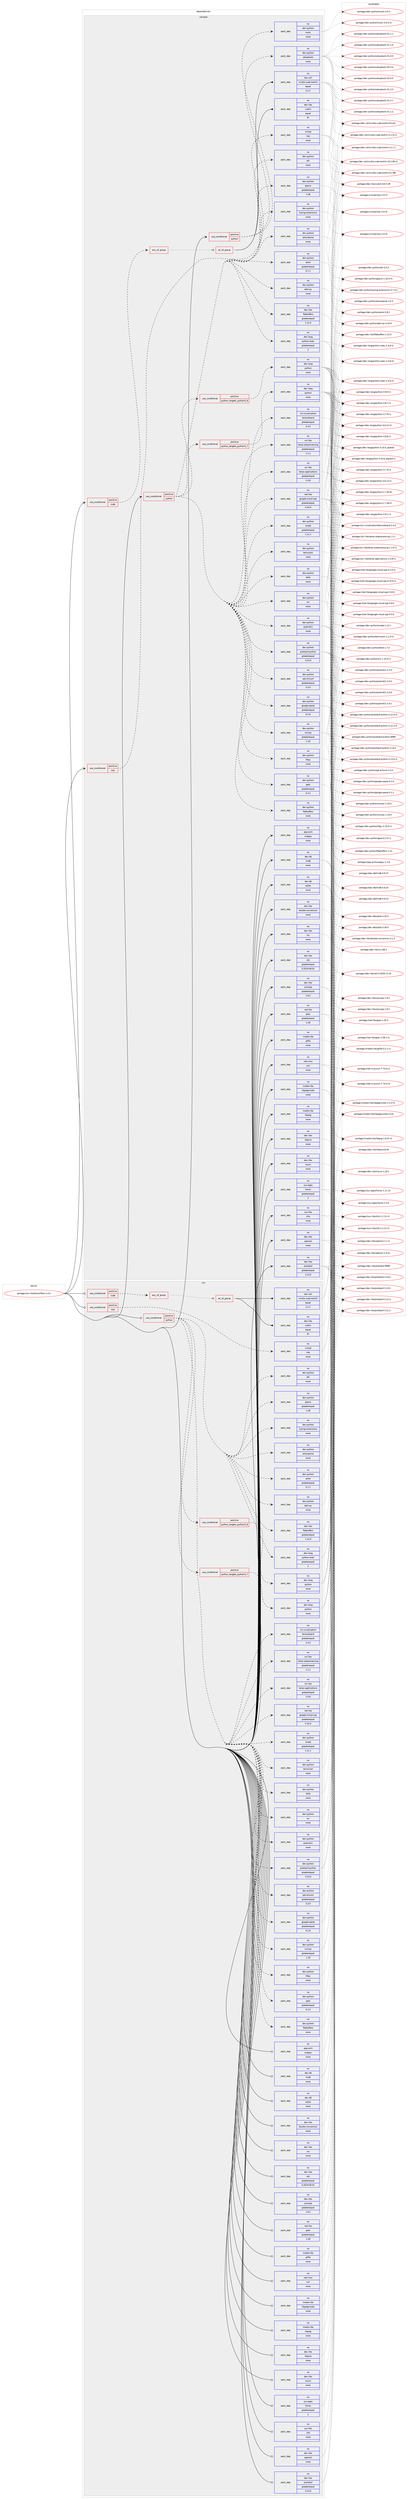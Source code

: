 digraph prolog {

# *************
# Graph options
# *************

newrank=true;
concentrate=true;
compound=true;
graph [rankdir=LR,fontname=Helvetica,fontsize=10,ranksep=1.5];#, ranksep=2.5, nodesep=0.2];
edge  [arrowhead=vee];
node  [fontname=Helvetica,fontsize=10];

# **********
# The ebuild
# **********

subgraph cluster_leftcol {
color=gray;
rank=same;
label=<<i>ebuild</i>>;
id [label="portage://sci-libs/tensorflow-2.4.0", color=red, width=4, href="../sci-libs/tensorflow-2.4.0.svg"];
}

# ****************
# The dependencies
# ****************

subgraph cluster_midcol {
color=gray;
label=<<i>dependencies</i>>;
subgraph cluster_compile {
fillcolor="#eeeeee";
style=filled;
label=<<i>compile</i>>;
subgraph cond5025 {
dependency16419 [label=<<TABLE BORDER="0" CELLBORDER="1" CELLSPACING="0" CELLPADDING="4"><TR><TD ROWSPAN="3" CELLPADDING="10">use_conditional</TD></TR><TR><TD>positive</TD></TR><TR><TD>cuda</TD></TR></TABLE>>, shape=none, color=red];
subgraph any112 {
dependency16420 [label=<<TABLE BORDER="0" CELLBORDER="1" CELLSPACING="0" CELLPADDING="4"><TR><TD CELLPADDING="10">any_of_group</TD></TR></TABLE>>, shape=none, color=red];subgraph all20 {
dependency16421 [label=<<TABLE BORDER="0" CELLBORDER="1" CELLSPACING="0" CELLPADDING="4"><TR><TD CELLPADDING="10">all_of_group</TD></TR></TABLE>>, shape=none, color=red];subgraph pack11265 {
dependency16422 [label=<<TABLE BORDER="0" CELLBORDER="1" CELLSPACING="0" CELLPADDING="4" WIDTH="220"><TR><TD ROWSPAN="6" CELLPADDING="30">pack_dep</TD></TR><TR><TD WIDTH="110">no</TD></TR><TR><TD>dev-util</TD></TR><TR><TD>nvidia-cuda-toolkit</TD></TR><TR><TD>equal</TD></TR><TR><TD>11.1*</TD></TR></TABLE>>, shape=none, color=blue];
}
dependency16421:e -> dependency16422:w [weight=20,style="solid",arrowhead="inv"];
subgraph pack11266 {
dependency16423 [label=<<TABLE BORDER="0" CELLBORDER="1" CELLSPACING="0" CELLPADDING="4" WIDTH="220"><TR><TD ROWSPAN="6" CELLPADDING="30">pack_dep</TD></TR><TR><TD WIDTH="110">no</TD></TR><TR><TD>dev-libs</TD></TR><TR><TD>cudnn</TD></TR><TR><TD>equal</TD></TR><TR><TD>8*</TD></TR></TABLE>>, shape=none, color=blue];
}
dependency16421:e -> dependency16423:w [weight=20,style="solid",arrowhead="inv"];
}
dependency16420:e -> dependency16421:w [weight=20,style="dotted",arrowhead="oinv"];
}
dependency16419:e -> dependency16420:w [weight=20,style="dashed",arrowhead="vee"];
}
id:e -> dependency16419:w [weight=20,style="solid",arrowhead="vee"];
subgraph cond5026 {
dependency16424 [label=<<TABLE BORDER="0" CELLBORDER="1" CELLSPACING="0" CELLPADDING="4"><TR><TD ROWSPAN="3" CELLPADDING="10">use_conditional</TD></TR><TR><TD>positive</TD></TR><TR><TD>mpi</TD></TR></TABLE>>, shape=none, color=red];
subgraph pack11267 {
dependency16425 [label=<<TABLE BORDER="0" CELLBORDER="1" CELLSPACING="0" CELLPADDING="4" WIDTH="220"><TR><TD ROWSPAN="6" CELLPADDING="30">pack_dep</TD></TR><TR><TD WIDTH="110">no</TD></TR><TR><TD>virtual</TD></TR><TR><TD>mpi</TD></TR><TR><TD>none</TD></TR><TR><TD></TD></TR></TABLE>>, shape=none, color=blue];
}
dependency16424:e -> dependency16425:w [weight=20,style="dashed",arrowhead="vee"];
}
id:e -> dependency16424:w [weight=20,style="solid",arrowhead="vee"];
subgraph cond5027 {
dependency16426 [label=<<TABLE BORDER="0" CELLBORDER="1" CELLSPACING="0" CELLPADDING="4"><TR><TD ROWSPAN="3" CELLPADDING="10">use_conditional</TD></TR><TR><TD>positive</TD></TR><TR><TD>python</TD></TR></TABLE>>, shape=none, color=red];
subgraph cond5028 {
dependency16427 [label=<<TABLE BORDER="0" CELLBORDER="1" CELLSPACING="0" CELLPADDING="4"><TR><TD ROWSPAN="3" CELLPADDING="10">use_conditional</TD></TR><TR><TD>positive</TD></TR><TR><TD>python_targets_python3_7</TD></TR></TABLE>>, shape=none, color=red];
subgraph pack11268 {
dependency16428 [label=<<TABLE BORDER="0" CELLBORDER="1" CELLSPACING="0" CELLPADDING="4" WIDTH="220"><TR><TD ROWSPAN="6" CELLPADDING="30">pack_dep</TD></TR><TR><TD WIDTH="110">no</TD></TR><TR><TD>dev-lang</TD></TR><TR><TD>python</TD></TR><TR><TD>none</TD></TR><TR><TD></TD></TR></TABLE>>, shape=none, color=blue];
}
dependency16427:e -> dependency16428:w [weight=20,style="dashed",arrowhead="vee"];
}
dependency16426:e -> dependency16427:w [weight=20,style="dashed",arrowhead="vee"];
subgraph cond5029 {
dependency16429 [label=<<TABLE BORDER="0" CELLBORDER="1" CELLSPACING="0" CELLPADDING="4"><TR><TD ROWSPAN="3" CELLPADDING="10">use_conditional</TD></TR><TR><TD>positive</TD></TR><TR><TD>python_targets_python3_8</TD></TR></TABLE>>, shape=none, color=red];
subgraph pack11269 {
dependency16430 [label=<<TABLE BORDER="0" CELLBORDER="1" CELLSPACING="0" CELLPADDING="4" WIDTH="220"><TR><TD ROWSPAN="6" CELLPADDING="30">pack_dep</TD></TR><TR><TD WIDTH="110">no</TD></TR><TR><TD>dev-lang</TD></TR><TR><TD>python</TD></TR><TR><TD>none</TD></TR><TR><TD></TD></TR></TABLE>>, shape=none, color=blue];
}
dependency16429:e -> dependency16430:w [weight=20,style="dashed",arrowhead="vee"];
}
dependency16426:e -> dependency16429:w [weight=20,style="dashed",arrowhead="vee"];
subgraph pack11270 {
dependency16431 [label=<<TABLE BORDER="0" CELLBORDER="1" CELLSPACING="0" CELLPADDING="4" WIDTH="220"><TR><TD ROWSPAN="6" CELLPADDING="30">pack_dep</TD></TR><TR><TD WIDTH="110">no</TD></TR><TR><TD>dev-lang</TD></TR><TR><TD>python-exec</TD></TR><TR><TD>greaterequal</TD></TR><TR><TD>2</TD></TR></TABLE>>, shape=none, color=blue];
}
dependency16426:e -> dependency16431:w [weight=20,style="dashed",arrowhead="vee"];
subgraph pack11271 {
dependency16432 [label=<<TABLE BORDER="0" CELLBORDER="1" CELLSPACING="0" CELLPADDING="4" WIDTH="220"><TR><TD ROWSPAN="6" CELLPADDING="30">pack_dep</TD></TR><TR><TD WIDTH="110">no</TD></TR><TR><TD>dev-libs</TD></TR><TR><TD>flatbuffers</TD></TR><TR><TD>greaterequal</TD></TR><TR><TD>1.12.0</TD></TR></TABLE>>, shape=none, color=blue];
}
dependency16426:e -> dependency16432:w [weight=20,style="dashed",arrowhead="vee"];
subgraph pack11272 {
dependency16433 [label=<<TABLE BORDER="0" CELLBORDER="1" CELLSPACING="0" CELLPADDING="4" WIDTH="220"><TR><TD ROWSPAN="6" CELLPADDING="30">pack_dep</TD></TR><TR><TD WIDTH="110">no</TD></TR><TR><TD>dev-python</TD></TR><TR><TD>absl-py</TD></TR><TR><TD>none</TD></TR><TR><TD></TD></TR></TABLE>>, shape=none, color=blue];
}
dependency16426:e -> dependency16433:w [weight=20,style="dashed",arrowhead="vee"];
subgraph pack11273 {
dependency16434 [label=<<TABLE BORDER="0" CELLBORDER="1" CELLSPACING="0" CELLPADDING="4" WIDTH="220"><TR><TD ROWSPAN="6" CELLPADDING="30">pack_dep</TD></TR><TR><TD WIDTH="110">no</TD></TR><TR><TD>dev-python</TD></TR><TR><TD>astor</TD></TR><TR><TD>greaterequal</TD></TR><TR><TD>0.7.1</TD></TR></TABLE>>, shape=none, color=blue];
}
dependency16426:e -> dependency16434:w [weight=20,style="dashed",arrowhead="vee"];
subgraph pack11274 {
dependency16435 [label=<<TABLE BORDER="0" CELLBORDER="1" CELLSPACING="0" CELLPADDING="4" WIDTH="220"><TR><TD ROWSPAN="6" CELLPADDING="30">pack_dep</TD></TR><TR><TD WIDTH="110">no</TD></TR><TR><TD>dev-python</TD></TR><TR><TD>astunparse</TD></TR><TR><TD>none</TD></TR><TR><TD></TD></TR></TABLE>>, shape=none, color=blue];
}
dependency16426:e -> dependency16435:w [weight=20,style="dashed",arrowhead="vee"];
subgraph pack11275 {
dependency16436 [label=<<TABLE BORDER="0" CELLBORDER="1" CELLSPACING="0" CELLPADDING="4" WIDTH="220"><TR><TD ROWSPAN="6" CELLPADDING="30">pack_dep</TD></TR><TR><TD WIDTH="110">no</TD></TR><TR><TD>dev-python</TD></TR><TR><TD>dill</TD></TR><TR><TD>none</TD></TR><TR><TD></TD></TR></TABLE>>, shape=none, color=blue];
}
dependency16426:e -> dependency16436:w [weight=20,style="dashed",arrowhead="vee"];
subgraph pack11276 {
dependency16437 [label=<<TABLE BORDER="0" CELLBORDER="1" CELLSPACING="0" CELLPADDING="4" WIDTH="220"><TR><TD ROWSPAN="6" CELLPADDING="30">pack_dep</TD></TR><TR><TD WIDTH="110">no</TD></TR><TR><TD>dev-python</TD></TR><TR><TD>flatbuffers</TD></TR><TR><TD>none</TD></TR><TR><TD></TD></TR></TABLE>>, shape=none, color=blue];
}
dependency16426:e -> dependency16437:w [weight=20,style="dashed",arrowhead="vee"];
subgraph pack11277 {
dependency16438 [label=<<TABLE BORDER="0" CELLBORDER="1" CELLSPACING="0" CELLPADDING="4" WIDTH="220"><TR><TD ROWSPAN="6" CELLPADDING="30">pack_dep</TD></TR><TR><TD WIDTH="110">no</TD></TR><TR><TD>dev-python</TD></TR><TR><TD>gast</TD></TR><TR><TD>greaterequal</TD></TR><TR><TD>0.3.3</TD></TR></TABLE>>, shape=none, color=blue];
}
dependency16426:e -> dependency16438:w [weight=20,style="dashed",arrowhead="vee"];
subgraph pack11278 {
dependency16439 [label=<<TABLE BORDER="0" CELLBORDER="1" CELLSPACING="0" CELLPADDING="4" WIDTH="220"><TR><TD ROWSPAN="6" CELLPADDING="30">pack_dep</TD></TR><TR><TD WIDTH="110">no</TD></TR><TR><TD>dev-python</TD></TR><TR><TD>h5py</TD></TR><TR><TD>none</TD></TR><TR><TD></TD></TR></TABLE>>, shape=none, color=blue];
}
dependency16426:e -> dependency16439:w [weight=20,style="dashed",arrowhead="vee"];
subgraph pack11279 {
dependency16440 [label=<<TABLE BORDER="0" CELLBORDER="1" CELLSPACING="0" CELLPADDING="4" WIDTH="220"><TR><TD ROWSPAN="6" CELLPADDING="30">pack_dep</TD></TR><TR><TD WIDTH="110">no</TD></TR><TR><TD>dev-python</TD></TR><TR><TD>numpy</TD></TR><TR><TD>greaterequal</TD></TR><TR><TD>1.19</TD></TR></TABLE>>, shape=none, color=blue];
}
dependency16426:e -> dependency16440:w [weight=20,style="dashed",arrowhead="vee"];
subgraph pack11280 {
dependency16441 [label=<<TABLE BORDER="0" CELLBORDER="1" CELLSPACING="0" CELLPADDING="4" WIDTH="220"><TR><TD ROWSPAN="6" CELLPADDING="30">pack_dep</TD></TR><TR><TD WIDTH="110">no</TD></TR><TR><TD>dev-python</TD></TR><TR><TD>google-pasta</TD></TR><TR><TD>greaterequal</TD></TR><TR><TD>0.1.8</TD></TR></TABLE>>, shape=none, color=blue];
}
dependency16426:e -> dependency16441:w [weight=20,style="dashed",arrowhead="vee"];
subgraph pack11281 {
dependency16442 [label=<<TABLE BORDER="0" CELLBORDER="1" CELLSPACING="0" CELLPADDING="4" WIDTH="220"><TR><TD ROWSPAN="6" CELLPADDING="30">pack_dep</TD></TR><TR><TD WIDTH="110">no</TD></TR><TR><TD>dev-python</TD></TR><TR><TD>opt-einsum</TD></TR><TR><TD>greaterequal</TD></TR><TR><TD>3.3.0</TD></TR></TABLE>>, shape=none, color=blue];
}
dependency16426:e -> dependency16442:w [weight=20,style="dashed",arrowhead="vee"];
subgraph pack11282 {
dependency16443 [label=<<TABLE BORDER="0" CELLBORDER="1" CELLSPACING="0" CELLPADDING="4" WIDTH="220"><TR><TD ROWSPAN="6" CELLPADDING="30">pack_dep</TD></TR><TR><TD WIDTH="110">no</TD></TR><TR><TD>dev-python</TD></TR><TR><TD>protobuf-python</TD></TR><TR><TD>greaterequal</TD></TR><TR><TD>3.13.0</TD></TR></TABLE>>, shape=none, color=blue];
}
dependency16426:e -> dependency16443:w [weight=20,style="dashed",arrowhead="vee"];
subgraph pack11283 {
dependency16444 [label=<<TABLE BORDER="0" CELLBORDER="1" CELLSPACING="0" CELLPADDING="4" WIDTH="220"><TR><TD ROWSPAN="6" CELLPADDING="30">pack_dep</TD></TR><TR><TD WIDTH="110">no</TD></TR><TR><TD>dev-python</TD></TR><TR><TD>pybind11</TD></TR><TR><TD>none</TD></TR><TR><TD></TD></TR></TABLE>>, shape=none, color=blue];
}
dependency16426:e -> dependency16444:w [weight=20,style="dashed",arrowhead="vee"];
subgraph pack11284 {
dependency16445 [label=<<TABLE BORDER="0" CELLBORDER="1" CELLSPACING="0" CELLPADDING="4" WIDTH="220"><TR><TD ROWSPAN="6" CELLPADDING="30">pack_dep</TD></TR><TR><TD WIDTH="110">no</TD></TR><TR><TD>dev-python</TD></TR><TR><TD>six</TD></TR><TR><TD>none</TD></TR><TR><TD></TD></TR></TABLE>>, shape=none, color=blue];
}
dependency16426:e -> dependency16445:w [weight=20,style="dashed",arrowhead="vee"];
subgraph pack11285 {
dependency16446 [label=<<TABLE BORDER="0" CELLBORDER="1" CELLSPACING="0" CELLPADDING="4" WIDTH="220"><TR><TD ROWSPAN="6" CELLPADDING="30">pack_dep</TD></TR><TR><TD WIDTH="110">no</TD></TR><TR><TD>dev-python</TD></TR><TR><TD>tblib</TD></TR><TR><TD>none</TD></TR><TR><TD></TD></TR></TABLE>>, shape=none, color=blue];
}
dependency16426:e -> dependency16446:w [weight=20,style="dashed",arrowhead="vee"];
subgraph pack11286 {
dependency16447 [label=<<TABLE BORDER="0" CELLBORDER="1" CELLSPACING="0" CELLPADDING="4" WIDTH="220"><TR><TD ROWSPAN="6" CELLPADDING="30">pack_dep</TD></TR><TR><TD WIDTH="110">no</TD></TR><TR><TD>dev-python</TD></TR><TR><TD>termcolor</TD></TR><TR><TD>none</TD></TR><TR><TD></TD></TR></TABLE>>, shape=none, color=blue];
}
dependency16426:e -> dependency16447:w [weight=20,style="dashed",arrowhead="vee"];
subgraph pack11287 {
dependency16448 [label=<<TABLE BORDER="0" CELLBORDER="1" CELLSPACING="0" CELLPADDING="4" WIDTH="220"><TR><TD ROWSPAN="6" CELLPADDING="30">pack_dep</TD></TR><TR><TD WIDTH="110">no</TD></TR><TR><TD>dev-python</TD></TR><TR><TD>typing-extensions</TD></TR><TR><TD>none</TD></TR><TR><TD></TD></TR></TABLE>>, shape=none, color=blue];
}
dependency16426:e -> dependency16448:w [weight=20,style="dashed",arrowhead="vee"];
subgraph pack11288 {
dependency16449 [label=<<TABLE BORDER="0" CELLBORDER="1" CELLSPACING="0" CELLPADDING="4" WIDTH="220"><TR><TD ROWSPAN="6" CELLPADDING="30">pack_dep</TD></TR><TR><TD WIDTH="110">no</TD></TR><TR><TD>dev-python</TD></TR><TR><TD>grpcio</TD></TR><TR><TD>greaterequal</TD></TR><TR><TD>1.28</TD></TR></TABLE>>, shape=none, color=blue];
}
dependency16426:e -> dependency16449:w [weight=20,style="dashed",arrowhead="vee"];
subgraph pack11289 {
dependency16450 [label=<<TABLE BORDER="0" CELLBORDER="1" CELLSPACING="0" CELLPADDING="4" WIDTH="220"><TR><TD ROWSPAN="6" CELLPADDING="30">pack_dep</TD></TR><TR><TD WIDTH="110">no</TD></TR><TR><TD>dev-python</TD></TR><TR><TD>wrapt</TD></TR><TR><TD>greaterequal</TD></TR><TR><TD>1.11.1</TD></TR></TABLE>>, shape=none, color=blue];
}
dependency16426:e -> dependency16450:w [weight=20,style="dashed",arrowhead="vee"];
subgraph pack11290 {
dependency16451 [label=<<TABLE BORDER="0" CELLBORDER="1" CELLSPACING="0" CELLPADDING="4" WIDTH="220"><TR><TD ROWSPAN="6" CELLPADDING="30">pack_dep</TD></TR><TR><TD WIDTH="110">no</TD></TR><TR><TD>net-libs</TD></TR><TR><TD>google-cloud-cpp</TD></TR><TR><TD>greaterequal</TD></TR><TR><TD>0.10.0</TD></TR></TABLE>>, shape=none, color=blue];
}
dependency16426:e -> dependency16451:w [weight=20,style="dashed",arrowhead="vee"];
subgraph pack11291 {
dependency16452 [label=<<TABLE BORDER="0" CELLBORDER="1" CELLSPACING="0" CELLPADDING="4" WIDTH="220"><TR><TD ROWSPAN="6" CELLPADDING="30">pack_dep</TD></TR><TR><TD WIDTH="110">no</TD></TR><TR><TD>sci-libs</TD></TR><TR><TD>keras-applications</TD></TR><TR><TD>greaterequal</TD></TR><TR><TD>1.0.8</TD></TR></TABLE>>, shape=none, color=blue];
}
dependency16426:e -> dependency16452:w [weight=20,style="dashed",arrowhead="vee"];
subgraph pack11292 {
dependency16453 [label=<<TABLE BORDER="0" CELLBORDER="1" CELLSPACING="0" CELLPADDING="4" WIDTH="220"><TR><TD ROWSPAN="6" CELLPADDING="30">pack_dep</TD></TR><TR><TD WIDTH="110">no</TD></TR><TR><TD>sci-libs</TD></TR><TR><TD>keras-preprocessing</TD></TR><TR><TD>greaterequal</TD></TR><TR><TD>1.1.2</TD></TR></TABLE>>, shape=none, color=blue];
}
dependency16426:e -> dependency16453:w [weight=20,style="dashed",arrowhead="vee"];
subgraph pack11293 {
dependency16454 [label=<<TABLE BORDER="0" CELLBORDER="1" CELLSPACING="0" CELLPADDING="4" WIDTH="220"><TR><TD ROWSPAN="6" CELLPADDING="30">pack_dep</TD></TR><TR><TD WIDTH="110">no</TD></TR><TR><TD>sci-visualization</TD></TR><TR><TD>tensorboard</TD></TR><TR><TD>greaterequal</TD></TR><TR><TD>2.4.0</TD></TR></TABLE>>, shape=none, color=blue];
}
dependency16426:e -> dependency16454:w [weight=20,style="dashed",arrowhead="vee"];
}
id:e -> dependency16426:w [weight=20,style="solid",arrowhead="vee"];
subgraph cond5030 {
dependency16455 [label=<<TABLE BORDER="0" CELLBORDER="1" CELLSPACING="0" CELLPADDING="4"><TR><TD ROWSPAN="3" CELLPADDING="10">use_conditional</TD></TR><TR><TD>positive</TD></TR><TR><TD>python</TD></TR></TABLE>>, shape=none, color=red];
subgraph pack11294 {
dependency16456 [label=<<TABLE BORDER="0" CELLBORDER="1" CELLSPACING="0" CELLPADDING="4" WIDTH="220"><TR><TD ROWSPAN="6" CELLPADDING="30">pack_dep</TD></TR><TR><TD WIDTH="110">no</TD></TR><TR><TD>dev-python</TD></TR><TR><TD>mock</TD></TR><TR><TD>none</TD></TR><TR><TD></TD></TR></TABLE>>, shape=none, color=blue];
}
dependency16455:e -> dependency16456:w [weight=20,style="dashed",arrowhead="vee"];
subgraph pack11295 {
dependency16457 [label=<<TABLE BORDER="0" CELLBORDER="1" CELLSPACING="0" CELLPADDING="4" WIDTH="220"><TR><TD ROWSPAN="6" CELLPADDING="30">pack_dep</TD></TR><TR><TD WIDTH="110">no</TD></TR><TR><TD>dev-python</TD></TR><TR><TD>setuptools</TD></TR><TR><TD>none</TD></TR><TR><TD></TD></TR></TABLE>>, shape=none, color=blue];
}
dependency16455:e -> dependency16457:w [weight=20,style="dashed",arrowhead="vee"];
}
id:e -> dependency16455:w [weight=20,style="solid",arrowhead="vee"];
subgraph pack11296 {
dependency16458 [label=<<TABLE BORDER="0" CELLBORDER="1" CELLSPACING="0" CELLPADDING="4" WIDTH="220"><TR><TD ROWSPAN="6" CELLPADDING="30">pack_dep</TD></TR><TR><TD WIDTH="110">no</TD></TR><TR><TD>app-arch</TD></TR><TR><TD>snappy</TD></TR><TR><TD>none</TD></TR><TR><TD></TD></TR></TABLE>>, shape=none, color=blue];
}
id:e -> dependency16458:w [weight=20,style="solid",arrowhead="vee"];
subgraph pack11297 {
dependency16459 [label=<<TABLE BORDER="0" CELLBORDER="1" CELLSPACING="0" CELLPADDING="4" WIDTH="220"><TR><TD ROWSPAN="6" CELLPADDING="30">pack_dep</TD></TR><TR><TD WIDTH="110">no</TD></TR><TR><TD>dev-db</TD></TR><TR><TD>lmdb</TD></TR><TR><TD>none</TD></TR><TR><TD></TD></TR></TABLE>>, shape=none, color=blue];
}
id:e -> dependency16459:w [weight=20,style="solid",arrowhead="vee"];
subgraph pack11298 {
dependency16460 [label=<<TABLE BORDER="0" CELLBORDER="1" CELLSPACING="0" CELLPADDING="4" WIDTH="220"><TR><TD ROWSPAN="6" CELLPADDING="30">pack_dep</TD></TR><TR><TD WIDTH="110">no</TD></TR><TR><TD>dev-db</TD></TR><TR><TD>sqlite</TD></TR><TR><TD>none</TD></TR><TR><TD></TD></TR></TABLE>>, shape=none, color=blue];
}
id:e -> dependency16460:w [weight=20,style="solid",arrowhead="vee"];
subgraph pack11299 {
dependency16461 [label=<<TABLE BORDER="0" CELLBORDER="1" CELLSPACING="0" CELLPADDING="4" WIDTH="220"><TR><TD ROWSPAN="6" CELLPADDING="30">pack_dep</TD></TR><TR><TD WIDTH="110">no</TD></TR><TR><TD>dev-libs</TD></TR><TR><TD>double-conversion</TD></TR><TR><TD>none</TD></TR><TR><TD></TD></TR></TABLE>>, shape=none, color=blue];
}
id:e -> dependency16461:w [weight=20,style="solid",arrowhead="vee"];
subgraph pack11300 {
dependency16462 [label=<<TABLE BORDER="0" CELLBORDER="1" CELLSPACING="0" CELLPADDING="4" WIDTH="220"><TR><TD ROWSPAN="6" CELLPADDING="30">pack_dep</TD></TR><TR><TD WIDTH="110">no</TD></TR><TR><TD>dev-libs</TD></TR><TR><TD>icu</TD></TR><TR><TD>none</TD></TR><TR><TD></TD></TR></TABLE>>, shape=none, color=blue];
}
id:e -> dependency16462:w [weight=20,style="solid",arrowhead="vee"];
subgraph pack11301 {
dependency16463 [label=<<TABLE BORDER="0" CELLBORDER="1" CELLSPACING="0" CELLPADDING="4" WIDTH="220"><TR><TD ROWSPAN="6" CELLPADDING="30">pack_dep</TD></TR><TR><TD WIDTH="110">no</TD></TR><TR><TD>dev-libs</TD></TR><TR><TD>jsoncpp</TD></TR><TR><TD>greaterequal</TD></TR><TR><TD>1.9.2</TD></TR></TABLE>>, shape=none, color=blue];
}
id:e -> dependency16463:w [weight=20,style="solid",arrowhead="vee"];
subgraph pack11302 {
dependency16464 [label=<<TABLE BORDER="0" CELLBORDER="1" CELLSPACING="0" CELLPADDING="4" WIDTH="220"><TR><TD ROWSPAN="6" CELLPADDING="30">pack_dep</TD></TR><TR><TD WIDTH="110">no</TD></TR><TR><TD>dev-libs</TD></TR><TR><TD>libpcre</TD></TR><TR><TD>none</TD></TR><TR><TD></TD></TR></TABLE>>, shape=none, color=blue];
}
id:e -> dependency16464:w [weight=20,style="solid",arrowhead="vee"];
subgraph pack11303 {
dependency16465 [label=<<TABLE BORDER="0" CELLBORDER="1" CELLSPACING="0" CELLPADDING="4" WIDTH="220"><TR><TD ROWSPAN="6" CELLPADDING="30">pack_dep</TD></TR><TR><TD WIDTH="110">no</TD></TR><TR><TD>dev-libs</TD></TR><TR><TD>nsync</TD></TR><TR><TD>none</TD></TR><TR><TD></TD></TR></TABLE>>, shape=none, color=blue];
}
id:e -> dependency16465:w [weight=20,style="solid",arrowhead="vee"];
subgraph pack11304 {
dependency16466 [label=<<TABLE BORDER="0" CELLBORDER="1" CELLSPACING="0" CELLPADDING="4" WIDTH="220"><TR><TD ROWSPAN="6" CELLPADDING="30">pack_dep</TD></TR><TR><TD WIDTH="110">no</TD></TR><TR><TD>dev-libs</TD></TR><TR><TD>openssl</TD></TR><TR><TD>none</TD></TR><TR><TD></TD></TR></TABLE>>, shape=none, color=blue];
}
id:e -> dependency16466:w [weight=20,style="solid",arrowhead="vee"];
subgraph pack11305 {
dependency16467 [label=<<TABLE BORDER="0" CELLBORDER="1" CELLSPACING="0" CELLPADDING="4" WIDTH="220"><TR><TD ROWSPAN="6" CELLPADDING="30">pack_dep</TD></TR><TR><TD WIDTH="110">no</TD></TR><TR><TD>dev-libs</TD></TR><TR><TD>protobuf</TD></TR><TR><TD>greaterequal</TD></TR><TR><TD>3.13.0</TD></TR></TABLE>>, shape=none, color=blue];
}
id:e -> dependency16467:w [weight=20,style="solid",arrowhead="vee"];
subgraph pack11306 {
dependency16468 [label=<<TABLE BORDER="0" CELLBORDER="1" CELLSPACING="0" CELLPADDING="4" WIDTH="220"><TR><TD ROWSPAN="6" CELLPADDING="30">pack_dep</TD></TR><TR><TD WIDTH="110">no</TD></TR><TR><TD>dev-libs</TD></TR><TR><TD>re2</TD></TR><TR><TD>greaterequal</TD></TR><TR><TD>0.2019.06.01</TD></TR></TABLE>>, shape=none, color=blue];
}
id:e -> dependency16468:w [weight=20,style="solid",arrowhead="vee"];
subgraph pack11307 {
dependency16469 [label=<<TABLE BORDER="0" CELLBORDER="1" CELLSPACING="0" CELLPADDING="4" WIDTH="220"><TR><TD ROWSPAN="6" CELLPADDING="30">pack_dep</TD></TR><TR><TD WIDTH="110">no</TD></TR><TR><TD>media-libs</TD></TR><TR><TD>giflib</TD></TR><TR><TD>none</TD></TR><TR><TD></TD></TR></TABLE>>, shape=none, color=blue];
}
id:e -> dependency16469:w [weight=20,style="solid",arrowhead="vee"];
subgraph pack11308 {
dependency16470 [label=<<TABLE BORDER="0" CELLBORDER="1" CELLSPACING="0" CELLPADDING="4" WIDTH="220"><TR><TD ROWSPAN="6" CELLPADDING="30">pack_dep</TD></TR><TR><TD WIDTH="110">no</TD></TR><TR><TD>media-libs</TD></TR><TR><TD>libjpeg-turbo</TD></TR><TR><TD>none</TD></TR><TR><TD></TD></TR></TABLE>>, shape=none, color=blue];
}
id:e -> dependency16470:w [weight=20,style="solid",arrowhead="vee"];
subgraph pack11309 {
dependency16471 [label=<<TABLE BORDER="0" CELLBORDER="1" CELLSPACING="0" CELLPADDING="4" WIDTH="220"><TR><TD ROWSPAN="6" CELLPADDING="30">pack_dep</TD></TR><TR><TD WIDTH="110">no</TD></TR><TR><TD>media-libs</TD></TR><TR><TD>libpng</TD></TR><TR><TD>none</TD></TR><TR><TD></TD></TR></TABLE>>, shape=none, color=blue];
}
id:e -> dependency16471:w [weight=20,style="solid",arrowhead="vee"];
subgraph pack11310 {
dependency16472 [label=<<TABLE BORDER="0" CELLBORDER="1" CELLSPACING="0" CELLPADDING="4" WIDTH="220"><TR><TD ROWSPAN="6" CELLPADDING="30">pack_dep</TD></TR><TR><TD WIDTH="110">no</TD></TR><TR><TD>net-libs</TD></TR><TR><TD>grpc</TD></TR><TR><TD>greaterequal</TD></TR><TR><TD>1.28</TD></TR></TABLE>>, shape=none, color=blue];
}
id:e -> dependency16472:w [weight=20,style="solid",arrowhead="vee"];
subgraph pack11311 {
dependency16473 [label=<<TABLE BORDER="0" CELLBORDER="1" CELLSPACING="0" CELLPADDING="4" WIDTH="220"><TR><TD ROWSPAN="6" CELLPADDING="30">pack_dep</TD></TR><TR><TD WIDTH="110">no</TD></TR><TR><TD>net-misc</TD></TR><TR><TD>curl</TD></TR><TR><TD>none</TD></TR><TR><TD></TD></TR></TABLE>>, shape=none, color=blue];
}
id:e -> dependency16473:w [weight=20,style="solid",arrowhead="vee"];
subgraph pack11312 {
dependency16474 [label=<<TABLE BORDER="0" CELLBORDER="1" CELLSPACING="0" CELLPADDING="4" WIDTH="220"><TR><TD ROWSPAN="6" CELLPADDING="30">pack_dep</TD></TR><TR><TD WIDTH="110">no</TD></TR><TR><TD>sys-apps</TD></TR><TR><TD>hwloc</TD></TR><TR><TD>greaterequal</TD></TR><TR><TD>2</TD></TR></TABLE>>, shape=none, color=blue];
}
id:e -> dependency16474:w [weight=20,style="solid",arrowhead="vee"];
subgraph pack11313 {
dependency16475 [label=<<TABLE BORDER="0" CELLBORDER="1" CELLSPACING="0" CELLPADDING="4" WIDTH="220"><TR><TD ROWSPAN="6" CELLPADDING="30">pack_dep</TD></TR><TR><TD WIDTH="110">no</TD></TR><TR><TD>sys-libs</TD></TR><TR><TD>zlib</TD></TR><TR><TD>none</TD></TR><TR><TD></TD></TR></TABLE>>, shape=none, color=blue];
}
id:e -> dependency16475:w [weight=20,style="solid",arrowhead="vee"];
}
subgraph cluster_compileandrun {
fillcolor="#eeeeee";
style=filled;
label=<<i>compile and run</i>>;
}
subgraph cluster_run {
fillcolor="#eeeeee";
style=filled;
label=<<i>run</i>>;
subgraph cond5031 {
dependency16476 [label=<<TABLE BORDER="0" CELLBORDER="1" CELLSPACING="0" CELLPADDING="4"><TR><TD ROWSPAN="3" CELLPADDING="10">use_conditional</TD></TR><TR><TD>positive</TD></TR><TR><TD>cuda</TD></TR></TABLE>>, shape=none, color=red];
subgraph any113 {
dependency16477 [label=<<TABLE BORDER="0" CELLBORDER="1" CELLSPACING="0" CELLPADDING="4"><TR><TD CELLPADDING="10">any_of_group</TD></TR></TABLE>>, shape=none, color=red];subgraph all21 {
dependency16478 [label=<<TABLE BORDER="0" CELLBORDER="1" CELLSPACING="0" CELLPADDING="4"><TR><TD CELLPADDING="10">all_of_group</TD></TR></TABLE>>, shape=none, color=red];subgraph pack11314 {
dependency16479 [label=<<TABLE BORDER="0" CELLBORDER="1" CELLSPACING="0" CELLPADDING="4" WIDTH="220"><TR><TD ROWSPAN="6" CELLPADDING="30">pack_dep</TD></TR><TR><TD WIDTH="110">no</TD></TR><TR><TD>dev-util</TD></TR><TR><TD>nvidia-cuda-toolkit</TD></TR><TR><TD>equal</TD></TR><TR><TD>11.1*</TD></TR></TABLE>>, shape=none, color=blue];
}
dependency16478:e -> dependency16479:w [weight=20,style="solid",arrowhead="inv"];
subgraph pack11315 {
dependency16480 [label=<<TABLE BORDER="0" CELLBORDER="1" CELLSPACING="0" CELLPADDING="4" WIDTH="220"><TR><TD ROWSPAN="6" CELLPADDING="30">pack_dep</TD></TR><TR><TD WIDTH="110">no</TD></TR><TR><TD>dev-libs</TD></TR><TR><TD>cudnn</TD></TR><TR><TD>equal</TD></TR><TR><TD>8*</TD></TR></TABLE>>, shape=none, color=blue];
}
dependency16478:e -> dependency16480:w [weight=20,style="solid",arrowhead="inv"];
}
dependency16477:e -> dependency16478:w [weight=20,style="dotted",arrowhead="oinv"];
}
dependency16476:e -> dependency16477:w [weight=20,style="dashed",arrowhead="vee"];
}
id:e -> dependency16476:w [weight=20,style="solid",arrowhead="odot"];
subgraph cond5032 {
dependency16481 [label=<<TABLE BORDER="0" CELLBORDER="1" CELLSPACING="0" CELLPADDING="4"><TR><TD ROWSPAN="3" CELLPADDING="10">use_conditional</TD></TR><TR><TD>positive</TD></TR><TR><TD>mpi</TD></TR></TABLE>>, shape=none, color=red];
subgraph pack11316 {
dependency16482 [label=<<TABLE BORDER="0" CELLBORDER="1" CELLSPACING="0" CELLPADDING="4" WIDTH="220"><TR><TD ROWSPAN="6" CELLPADDING="30">pack_dep</TD></TR><TR><TD WIDTH="110">no</TD></TR><TR><TD>virtual</TD></TR><TR><TD>mpi</TD></TR><TR><TD>none</TD></TR><TR><TD></TD></TR></TABLE>>, shape=none, color=blue];
}
dependency16481:e -> dependency16482:w [weight=20,style="dashed",arrowhead="vee"];
}
id:e -> dependency16481:w [weight=20,style="solid",arrowhead="odot"];
subgraph cond5033 {
dependency16483 [label=<<TABLE BORDER="0" CELLBORDER="1" CELLSPACING="0" CELLPADDING="4"><TR><TD ROWSPAN="3" CELLPADDING="10">use_conditional</TD></TR><TR><TD>positive</TD></TR><TR><TD>python</TD></TR></TABLE>>, shape=none, color=red];
subgraph cond5034 {
dependency16484 [label=<<TABLE BORDER="0" CELLBORDER="1" CELLSPACING="0" CELLPADDING="4"><TR><TD ROWSPAN="3" CELLPADDING="10">use_conditional</TD></TR><TR><TD>positive</TD></TR><TR><TD>python_targets_python3_7</TD></TR></TABLE>>, shape=none, color=red];
subgraph pack11317 {
dependency16485 [label=<<TABLE BORDER="0" CELLBORDER="1" CELLSPACING="0" CELLPADDING="4" WIDTH="220"><TR><TD ROWSPAN="6" CELLPADDING="30">pack_dep</TD></TR><TR><TD WIDTH="110">no</TD></TR><TR><TD>dev-lang</TD></TR><TR><TD>python</TD></TR><TR><TD>none</TD></TR><TR><TD></TD></TR></TABLE>>, shape=none, color=blue];
}
dependency16484:e -> dependency16485:w [weight=20,style="dashed",arrowhead="vee"];
}
dependency16483:e -> dependency16484:w [weight=20,style="dashed",arrowhead="vee"];
subgraph cond5035 {
dependency16486 [label=<<TABLE BORDER="0" CELLBORDER="1" CELLSPACING="0" CELLPADDING="4"><TR><TD ROWSPAN="3" CELLPADDING="10">use_conditional</TD></TR><TR><TD>positive</TD></TR><TR><TD>python_targets_python3_8</TD></TR></TABLE>>, shape=none, color=red];
subgraph pack11318 {
dependency16487 [label=<<TABLE BORDER="0" CELLBORDER="1" CELLSPACING="0" CELLPADDING="4" WIDTH="220"><TR><TD ROWSPAN="6" CELLPADDING="30">pack_dep</TD></TR><TR><TD WIDTH="110">no</TD></TR><TR><TD>dev-lang</TD></TR><TR><TD>python</TD></TR><TR><TD>none</TD></TR><TR><TD></TD></TR></TABLE>>, shape=none, color=blue];
}
dependency16486:e -> dependency16487:w [weight=20,style="dashed",arrowhead="vee"];
}
dependency16483:e -> dependency16486:w [weight=20,style="dashed",arrowhead="vee"];
subgraph pack11319 {
dependency16488 [label=<<TABLE BORDER="0" CELLBORDER="1" CELLSPACING="0" CELLPADDING="4" WIDTH="220"><TR><TD ROWSPAN="6" CELLPADDING="30">pack_dep</TD></TR><TR><TD WIDTH="110">no</TD></TR><TR><TD>dev-lang</TD></TR><TR><TD>python-exec</TD></TR><TR><TD>greaterequal</TD></TR><TR><TD>2</TD></TR></TABLE>>, shape=none, color=blue];
}
dependency16483:e -> dependency16488:w [weight=20,style="dashed",arrowhead="vee"];
subgraph pack11320 {
dependency16489 [label=<<TABLE BORDER="0" CELLBORDER="1" CELLSPACING="0" CELLPADDING="4" WIDTH="220"><TR><TD ROWSPAN="6" CELLPADDING="30">pack_dep</TD></TR><TR><TD WIDTH="110">no</TD></TR><TR><TD>dev-libs</TD></TR><TR><TD>flatbuffers</TD></TR><TR><TD>greaterequal</TD></TR><TR><TD>1.12.0</TD></TR></TABLE>>, shape=none, color=blue];
}
dependency16483:e -> dependency16489:w [weight=20,style="dashed",arrowhead="vee"];
subgraph pack11321 {
dependency16490 [label=<<TABLE BORDER="0" CELLBORDER="1" CELLSPACING="0" CELLPADDING="4" WIDTH="220"><TR><TD ROWSPAN="6" CELLPADDING="30">pack_dep</TD></TR><TR><TD WIDTH="110">no</TD></TR><TR><TD>dev-python</TD></TR><TR><TD>absl-py</TD></TR><TR><TD>none</TD></TR><TR><TD></TD></TR></TABLE>>, shape=none, color=blue];
}
dependency16483:e -> dependency16490:w [weight=20,style="dashed",arrowhead="vee"];
subgraph pack11322 {
dependency16491 [label=<<TABLE BORDER="0" CELLBORDER="1" CELLSPACING="0" CELLPADDING="4" WIDTH="220"><TR><TD ROWSPAN="6" CELLPADDING="30">pack_dep</TD></TR><TR><TD WIDTH="110">no</TD></TR><TR><TD>dev-python</TD></TR><TR><TD>astor</TD></TR><TR><TD>greaterequal</TD></TR><TR><TD>0.7.1</TD></TR></TABLE>>, shape=none, color=blue];
}
dependency16483:e -> dependency16491:w [weight=20,style="dashed",arrowhead="vee"];
subgraph pack11323 {
dependency16492 [label=<<TABLE BORDER="0" CELLBORDER="1" CELLSPACING="0" CELLPADDING="4" WIDTH="220"><TR><TD ROWSPAN="6" CELLPADDING="30">pack_dep</TD></TR><TR><TD WIDTH="110">no</TD></TR><TR><TD>dev-python</TD></TR><TR><TD>astunparse</TD></TR><TR><TD>none</TD></TR><TR><TD></TD></TR></TABLE>>, shape=none, color=blue];
}
dependency16483:e -> dependency16492:w [weight=20,style="dashed",arrowhead="vee"];
subgraph pack11324 {
dependency16493 [label=<<TABLE BORDER="0" CELLBORDER="1" CELLSPACING="0" CELLPADDING="4" WIDTH="220"><TR><TD ROWSPAN="6" CELLPADDING="30">pack_dep</TD></TR><TR><TD WIDTH="110">no</TD></TR><TR><TD>dev-python</TD></TR><TR><TD>dill</TD></TR><TR><TD>none</TD></TR><TR><TD></TD></TR></TABLE>>, shape=none, color=blue];
}
dependency16483:e -> dependency16493:w [weight=20,style="dashed",arrowhead="vee"];
subgraph pack11325 {
dependency16494 [label=<<TABLE BORDER="0" CELLBORDER="1" CELLSPACING="0" CELLPADDING="4" WIDTH="220"><TR><TD ROWSPAN="6" CELLPADDING="30">pack_dep</TD></TR><TR><TD WIDTH="110">no</TD></TR><TR><TD>dev-python</TD></TR><TR><TD>flatbuffers</TD></TR><TR><TD>none</TD></TR><TR><TD></TD></TR></TABLE>>, shape=none, color=blue];
}
dependency16483:e -> dependency16494:w [weight=20,style="dashed",arrowhead="vee"];
subgraph pack11326 {
dependency16495 [label=<<TABLE BORDER="0" CELLBORDER="1" CELLSPACING="0" CELLPADDING="4" WIDTH="220"><TR><TD ROWSPAN="6" CELLPADDING="30">pack_dep</TD></TR><TR><TD WIDTH="110">no</TD></TR><TR><TD>dev-python</TD></TR><TR><TD>gast</TD></TR><TR><TD>greaterequal</TD></TR><TR><TD>0.3.3</TD></TR></TABLE>>, shape=none, color=blue];
}
dependency16483:e -> dependency16495:w [weight=20,style="dashed",arrowhead="vee"];
subgraph pack11327 {
dependency16496 [label=<<TABLE BORDER="0" CELLBORDER="1" CELLSPACING="0" CELLPADDING="4" WIDTH="220"><TR><TD ROWSPAN="6" CELLPADDING="30">pack_dep</TD></TR><TR><TD WIDTH="110">no</TD></TR><TR><TD>dev-python</TD></TR><TR><TD>h5py</TD></TR><TR><TD>none</TD></TR><TR><TD></TD></TR></TABLE>>, shape=none, color=blue];
}
dependency16483:e -> dependency16496:w [weight=20,style="dashed",arrowhead="vee"];
subgraph pack11328 {
dependency16497 [label=<<TABLE BORDER="0" CELLBORDER="1" CELLSPACING="0" CELLPADDING="4" WIDTH="220"><TR><TD ROWSPAN="6" CELLPADDING="30">pack_dep</TD></TR><TR><TD WIDTH="110">no</TD></TR><TR><TD>dev-python</TD></TR><TR><TD>numpy</TD></TR><TR><TD>greaterequal</TD></TR><TR><TD>1.19</TD></TR></TABLE>>, shape=none, color=blue];
}
dependency16483:e -> dependency16497:w [weight=20,style="dashed",arrowhead="vee"];
subgraph pack11329 {
dependency16498 [label=<<TABLE BORDER="0" CELLBORDER="1" CELLSPACING="0" CELLPADDING="4" WIDTH="220"><TR><TD ROWSPAN="6" CELLPADDING="30">pack_dep</TD></TR><TR><TD WIDTH="110">no</TD></TR><TR><TD>dev-python</TD></TR><TR><TD>google-pasta</TD></TR><TR><TD>greaterequal</TD></TR><TR><TD>0.1.8</TD></TR></TABLE>>, shape=none, color=blue];
}
dependency16483:e -> dependency16498:w [weight=20,style="dashed",arrowhead="vee"];
subgraph pack11330 {
dependency16499 [label=<<TABLE BORDER="0" CELLBORDER="1" CELLSPACING="0" CELLPADDING="4" WIDTH="220"><TR><TD ROWSPAN="6" CELLPADDING="30">pack_dep</TD></TR><TR><TD WIDTH="110">no</TD></TR><TR><TD>dev-python</TD></TR><TR><TD>opt-einsum</TD></TR><TR><TD>greaterequal</TD></TR><TR><TD>3.3.0</TD></TR></TABLE>>, shape=none, color=blue];
}
dependency16483:e -> dependency16499:w [weight=20,style="dashed",arrowhead="vee"];
subgraph pack11331 {
dependency16500 [label=<<TABLE BORDER="0" CELLBORDER="1" CELLSPACING="0" CELLPADDING="4" WIDTH="220"><TR><TD ROWSPAN="6" CELLPADDING="30">pack_dep</TD></TR><TR><TD WIDTH="110">no</TD></TR><TR><TD>dev-python</TD></TR><TR><TD>protobuf-python</TD></TR><TR><TD>greaterequal</TD></TR><TR><TD>3.13.0</TD></TR></TABLE>>, shape=none, color=blue];
}
dependency16483:e -> dependency16500:w [weight=20,style="dashed",arrowhead="vee"];
subgraph pack11332 {
dependency16501 [label=<<TABLE BORDER="0" CELLBORDER="1" CELLSPACING="0" CELLPADDING="4" WIDTH="220"><TR><TD ROWSPAN="6" CELLPADDING="30">pack_dep</TD></TR><TR><TD WIDTH="110">no</TD></TR><TR><TD>dev-python</TD></TR><TR><TD>pybind11</TD></TR><TR><TD>none</TD></TR><TR><TD></TD></TR></TABLE>>, shape=none, color=blue];
}
dependency16483:e -> dependency16501:w [weight=20,style="dashed",arrowhead="vee"];
subgraph pack11333 {
dependency16502 [label=<<TABLE BORDER="0" CELLBORDER="1" CELLSPACING="0" CELLPADDING="4" WIDTH="220"><TR><TD ROWSPAN="6" CELLPADDING="30">pack_dep</TD></TR><TR><TD WIDTH="110">no</TD></TR><TR><TD>dev-python</TD></TR><TR><TD>six</TD></TR><TR><TD>none</TD></TR><TR><TD></TD></TR></TABLE>>, shape=none, color=blue];
}
dependency16483:e -> dependency16502:w [weight=20,style="dashed",arrowhead="vee"];
subgraph pack11334 {
dependency16503 [label=<<TABLE BORDER="0" CELLBORDER="1" CELLSPACING="0" CELLPADDING="4" WIDTH="220"><TR><TD ROWSPAN="6" CELLPADDING="30">pack_dep</TD></TR><TR><TD WIDTH="110">no</TD></TR><TR><TD>dev-python</TD></TR><TR><TD>tblib</TD></TR><TR><TD>none</TD></TR><TR><TD></TD></TR></TABLE>>, shape=none, color=blue];
}
dependency16483:e -> dependency16503:w [weight=20,style="dashed",arrowhead="vee"];
subgraph pack11335 {
dependency16504 [label=<<TABLE BORDER="0" CELLBORDER="1" CELLSPACING="0" CELLPADDING="4" WIDTH="220"><TR><TD ROWSPAN="6" CELLPADDING="30">pack_dep</TD></TR><TR><TD WIDTH="110">no</TD></TR><TR><TD>dev-python</TD></TR><TR><TD>termcolor</TD></TR><TR><TD>none</TD></TR><TR><TD></TD></TR></TABLE>>, shape=none, color=blue];
}
dependency16483:e -> dependency16504:w [weight=20,style="dashed",arrowhead="vee"];
subgraph pack11336 {
dependency16505 [label=<<TABLE BORDER="0" CELLBORDER="1" CELLSPACING="0" CELLPADDING="4" WIDTH="220"><TR><TD ROWSPAN="6" CELLPADDING="30">pack_dep</TD></TR><TR><TD WIDTH="110">no</TD></TR><TR><TD>dev-python</TD></TR><TR><TD>typing-extensions</TD></TR><TR><TD>none</TD></TR><TR><TD></TD></TR></TABLE>>, shape=none, color=blue];
}
dependency16483:e -> dependency16505:w [weight=20,style="dashed",arrowhead="vee"];
subgraph pack11337 {
dependency16506 [label=<<TABLE BORDER="0" CELLBORDER="1" CELLSPACING="0" CELLPADDING="4" WIDTH="220"><TR><TD ROWSPAN="6" CELLPADDING="30">pack_dep</TD></TR><TR><TD WIDTH="110">no</TD></TR><TR><TD>dev-python</TD></TR><TR><TD>grpcio</TD></TR><TR><TD>greaterequal</TD></TR><TR><TD>1.28</TD></TR></TABLE>>, shape=none, color=blue];
}
dependency16483:e -> dependency16506:w [weight=20,style="dashed",arrowhead="vee"];
subgraph pack11338 {
dependency16507 [label=<<TABLE BORDER="0" CELLBORDER="1" CELLSPACING="0" CELLPADDING="4" WIDTH="220"><TR><TD ROWSPAN="6" CELLPADDING="30">pack_dep</TD></TR><TR><TD WIDTH="110">no</TD></TR><TR><TD>dev-python</TD></TR><TR><TD>wrapt</TD></TR><TR><TD>greaterequal</TD></TR><TR><TD>1.11.1</TD></TR></TABLE>>, shape=none, color=blue];
}
dependency16483:e -> dependency16507:w [weight=20,style="dashed",arrowhead="vee"];
subgraph pack11339 {
dependency16508 [label=<<TABLE BORDER="0" CELLBORDER="1" CELLSPACING="0" CELLPADDING="4" WIDTH="220"><TR><TD ROWSPAN="6" CELLPADDING="30">pack_dep</TD></TR><TR><TD WIDTH="110">no</TD></TR><TR><TD>net-libs</TD></TR><TR><TD>google-cloud-cpp</TD></TR><TR><TD>greaterequal</TD></TR><TR><TD>0.10.0</TD></TR></TABLE>>, shape=none, color=blue];
}
dependency16483:e -> dependency16508:w [weight=20,style="dashed",arrowhead="vee"];
subgraph pack11340 {
dependency16509 [label=<<TABLE BORDER="0" CELLBORDER="1" CELLSPACING="0" CELLPADDING="4" WIDTH="220"><TR><TD ROWSPAN="6" CELLPADDING="30">pack_dep</TD></TR><TR><TD WIDTH="110">no</TD></TR><TR><TD>sci-libs</TD></TR><TR><TD>keras-applications</TD></TR><TR><TD>greaterequal</TD></TR><TR><TD>1.0.8</TD></TR></TABLE>>, shape=none, color=blue];
}
dependency16483:e -> dependency16509:w [weight=20,style="dashed",arrowhead="vee"];
subgraph pack11341 {
dependency16510 [label=<<TABLE BORDER="0" CELLBORDER="1" CELLSPACING="0" CELLPADDING="4" WIDTH="220"><TR><TD ROWSPAN="6" CELLPADDING="30">pack_dep</TD></TR><TR><TD WIDTH="110">no</TD></TR><TR><TD>sci-libs</TD></TR><TR><TD>keras-preprocessing</TD></TR><TR><TD>greaterequal</TD></TR><TR><TD>1.1.2</TD></TR></TABLE>>, shape=none, color=blue];
}
dependency16483:e -> dependency16510:w [weight=20,style="dashed",arrowhead="vee"];
subgraph pack11342 {
dependency16511 [label=<<TABLE BORDER="0" CELLBORDER="1" CELLSPACING="0" CELLPADDING="4" WIDTH="220"><TR><TD ROWSPAN="6" CELLPADDING="30">pack_dep</TD></TR><TR><TD WIDTH="110">no</TD></TR><TR><TD>sci-visualization</TD></TR><TR><TD>tensorboard</TD></TR><TR><TD>greaterequal</TD></TR><TR><TD>2.4.0</TD></TR></TABLE>>, shape=none, color=blue];
}
dependency16483:e -> dependency16511:w [weight=20,style="dashed",arrowhead="vee"];
}
id:e -> dependency16483:w [weight=20,style="solid",arrowhead="odot"];
subgraph pack11343 {
dependency16512 [label=<<TABLE BORDER="0" CELLBORDER="1" CELLSPACING="0" CELLPADDING="4" WIDTH="220"><TR><TD ROWSPAN="6" CELLPADDING="30">pack_dep</TD></TR><TR><TD WIDTH="110">no</TD></TR><TR><TD>app-arch</TD></TR><TR><TD>snappy</TD></TR><TR><TD>none</TD></TR><TR><TD></TD></TR></TABLE>>, shape=none, color=blue];
}
id:e -> dependency16512:w [weight=20,style="solid",arrowhead="odot"];
subgraph pack11344 {
dependency16513 [label=<<TABLE BORDER="0" CELLBORDER="1" CELLSPACING="0" CELLPADDING="4" WIDTH="220"><TR><TD ROWSPAN="6" CELLPADDING="30">pack_dep</TD></TR><TR><TD WIDTH="110">no</TD></TR><TR><TD>dev-db</TD></TR><TR><TD>lmdb</TD></TR><TR><TD>none</TD></TR><TR><TD></TD></TR></TABLE>>, shape=none, color=blue];
}
id:e -> dependency16513:w [weight=20,style="solid",arrowhead="odot"];
subgraph pack11345 {
dependency16514 [label=<<TABLE BORDER="0" CELLBORDER="1" CELLSPACING="0" CELLPADDING="4" WIDTH="220"><TR><TD ROWSPAN="6" CELLPADDING="30">pack_dep</TD></TR><TR><TD WIDTH="110">no</TD></TR><TR><TD>dev-db</TD></TR><TR><TD>sqlite</TD></TR><TR><TD>none</TD></TR><TR><TD></TD></TR></TABLE>>, shape=none, color=blue];
}
id:e -> dependency16514:w [weight=20,style="solid",arrowhead="odot"];
subgraph pack11346 {
dependency16515 [label=<<TABLE BORDER="0" CELLBORDER="1" CELLSPACING="0" CELLPADDING="4" WIDTH="220"><TR><TD ROWSPAN="6" CELLPADDING="30">pack_dep</TD></TR><TR><TD WIDTH="110">no</TD></TR><TR><TD>dev-libs</TD></TR><TR><TD>double-conversion</TD></TR><TR><TD>none</TD></TR><TR><TD></TD></TR></TABLE>>, shape=none, color=blue];
}
id:e -> dependency16515:w [weight=20,style="solid",arrowhead="odot"];
subgraph pack11347 {
dependency16516 [label=<<TABLE BORDER="0" CELLBORDER="1" CELLSPACING="0" CELLPADDING="4" WIDTH="220"><TR><TD ROWSPAN="6" CELLPADDING="30">pack_dep</TD></TR><TR><TD WIDTH="110">no</TD></TR><TR><TD>dev-libs</TD></TR><TR><TD>icu</TD></TR><TR><TD>none</TD></TR><TR><TD></TD></TR></TABLE>>, shape=none, color=blue];
}
id:e -> dependency16516:w [weight=20,style="solid",arrowhead="odot"];
subgraph pack11348 {
dependency16517 [label=<<TABLE BORDER="0" CELLBORDER="1" CELLSPACING="0" CELLPADDING="4" WIDTH="220"><TR><TD ROWSPAN="6" CELLPADDING="30">pack_dep</TD></TR><TR><TD WIDTH="110">no</TD></TR><TR><TD>dev-libs</TD></TR><TR><TD>jsoncpp</TD></TR><TR><TD>greaterequal</TD></TR><TR><TD>1.9.2</TD></TR></TABLE>>, shape=none, color=blue];
}
id:e -> dependency16517:w [weight=20,style="solid",arrowhead="odot"];
subgraph pack11349 {
dependency16518 [label=<<TABLE BORDER="0" CELLBORDER="1" CELLSPACING="0" CELLPADDING="4" WIDTH="220"><TR><TD ROWSPAN="6" CELLPADDING="30">pack_dep</TD></TR><TR><TD WIDTH="110">no</TD></TR><TR><TD>dev-libs</TD></TR><TR><TD>libpcre</TD></TR><TR><TD>none</TD></TR><TR><TD></TD></TR></TABLE>>, shape=none, color=blue];
}
id:e -> dependency16518:w [weight=20,style="solid",arrowhead="odot"];
subgraph pack11350 {
dependency16519 [label=<<TABLE BORDER="0" CELLBORDER="1" CELLSPACING="0" CELLPADDING="4" WIDTH="220"><TR><TD ROWSPAN="6" CELLPADDING="30">pack_dep</TD></TR><TR><TD WIDTH="110">no</TD></TR><TR><TD>dev-libs</TD></TR><TR><TD>nsync</TD></TR><TR><TD>none</TD></TR><TR><TD></TD></TR></TABLE>>, shape=none, color=blue];
}
id:e -> dependency16519:w [weight=20,style="solid",arrowhead="odot"];
subgraph pack11351 {
dependency16520 [label=<<TABLE BORDER="0" CELLBORDER="1" CELLSPACING="0" CELLPADDING="4" WIDTH="220"><TR><TD ROWSPAN="6" CELLPADDING="30">pack_dep</TD></TR><TR><TD WIDTH="110">no</TD></TR><TR><TD>dev-libs</TD></TR><TR><TD>openssl</TD></TR><TR><TD>none</TD></TR><TR><TD></TD></TR></TABLE>>, shape=none, color=blue];
}
id:e -> dependency16520:w [weight=20,style="solid",arrowhead="odot"];
subgraph pack11352 {
dependency16521 [label=<<TABLE BORDER="0" CELLBORDER="1" CELLSPACING="0" CELLPADDING="4" WIDTH="220"><TR><TD ROWSPAN="6" CELLPADDING="30">pack_dep</TD></TR><TR><TD WIDTH="110">no</TD></TR><TR><TD>dev-libs</TD></TR><TR><TD>protobuf</TD></TR><TR><TD>greaterequal</TD></TR><TR><TD>3.13.0</TD></TR></TABLE>>, shape=none, color=blue];
}
id:e -> dependency16521:w [weight=20,style="solid",arrowhead="odot"];
subgraph pack11353 {
dependency16522 [label=<<TABLE BORDER="0" CELLBORDER="1" CELLSPACING="0" CELLPADDING="4" WIDTH="220"><TR><TD ROWSPAN="6" CELLPADDING="30">pack_dep</TD></TR><TR><TD WIDTH="110">no</TD></TR><TR><TD>dev-libs</TD></TR><TR><TD>re2</TD></TR><TR><TD>greaterequal</TD></TR><TR><TD>0.2019.06.01</TD></TR></TABLE>>, shape=none, color=blue];
}
id:e -> dependency16522:w [weight=20,style="solid",arrowhead="odot"];
subgraph pack11354 {
dependency16523 [label=<<TABLE BORDER="0" CELLBORDER="1" CELLSPACING="0" CELLPADDING="4" WIDTH="220"><TR><TD ROWSPAN="6" CELLPADDING="30">pack_dep</TD></TR><TR><TD WIDTH="110">no</TD></TR><TR><TD>media-libs</TD></TR><TR><TD>giflib</TD></TR><TR><TD>none</TD></TR><TR><TD></TD></TR></TABLE>>, shape=none, color=blue];
}
id:e -> dependency16523:w [weight=20,style="solid",arrowhead="odot"];
subgraph pack11355 {
dependency16524 [label=<<TABLE BORDER="0" CELLBORDER="1" CELLSPACING="0" CELLPADDING="4" WIDTH="220"><TR><TD ROWSPAN="6" CELLPADDING="30">pack_dep</TD></TR><TR><TD WIDTH="110">no</TD></TR><TR><TD>media-libs</TD></TR><TR><TD>libjpeg-turbo</TD></TR><TR><TD>none</TD></TR><TR><TD></TD></TR></TABLE>>, shape=none, color=blue];
}
id:e -> dependency16524:w [weight=20,style="solid",arrowhead="odot"];
subgraph pack11356 {
dependency16525 [label=<<TABLE BORDER="0" CELLBORDER="1" CELLSPACING="0" CELLPADDING="4" WIDTH="220"><TR><TD ROWSPAN="6" CELLPADDING="30">pack_dep</TD></TR><TR><TD WIDTH="110">no</TD></TR><TR><TD>media-libs</TD></TR><TR><TD>libpng</TD></TR><TR><TD>none</TD></TR><TR><TD></TD></TR></TABLE>>, shape=none, color=blue];
}
id:e -> dependency16525:w [weight=20,style="solid",arrowhead="odot"];
subgraph pack11357 {
dependency16526 [label=<<TABLE BORDER="0" CELLBORDER="1" CELLSPACING="0" CELLPADDING="4" WIDTH="220"><TR><TD ROWSPAN="6" CELLPADDING="30">pack_dep</TD></TR><TR><TD WIDTH="110">no</TD></TR><TR><TD>net-libs</TD></TR><TR><TD>grpc</TD></TR><TR><TD>greaterequal</TD></TR><TR><TD>1.28</TD></TR></TABLE>>, shape=none, color=blue];
}
id:e -> dependency16526:w [weight=20,style="solid",arrowhead="odot"];
subgraph pack11358 {
dependency16527 [label=<<TABLE BORDER="0" CELLBORDER="1" CELLSPACING="0" CELLPADDING="4" WIDTH="220"><TR><TD ROWSPAN="6" CELLPADDING="30">pack_dep</TD></TR><TR><TD WIDTH="110">no</TD></TR><TR><TD>net-misc</TD></TR><TR><TD>curl</TD></TR><TR><TD>none</TD></TR><TR><TD></TD></TR></TABLE>>, shape=none, color=blue];
}
id:e -> dependency16527:w [weight=20,style="solid",arrowhead="odot"];
subgraph pack11359 {
dependency16528 [label=<<TABLE BORDER="0" CELLBORDER="1" CELLSPACING="0" CELLPADDING="4" WIDTH="220"><TR><TD ROWSPAN="6" CELLPADDING="30">pack_dep</TD></TR><TR><TD WIDTH="110">no</TD></TR><TR><TD>sys-apps</TD></TR><TR><TD>hwloc</TD></TR><TR><TD>greaterequal</TD></TR><TR><TD>2</TD></TR></TABLE>>, shape=none, color=blue];
}
id:e -> dependency16528:w [weight=20,style="solid",arrowhead="odot"];
subgraph pack11360 {
dependency16529 [label=<<TABLE BORDER="0" CELLBORDER="1" CELLSPACING="0" CELLPADDING="4" WIDTH="220"><TR><TD ROWSPAN="6" CELLPADDING="30">pack_dep</TD></TR><TR><TD WIDTH="110">no</TD></TR><TR><TD>sys-libs</TD></TR><TR><TD>zlib</TD></TR><TR><TD>none</TD></TR><TR><TD></TD></TR></TABLE>>, shape=none, color=blue];
}
id:e -> dependency16529:w [weight=20,style="solid",arrowhead="odot"];
}
}

# **************
# The candidates
# **************

subgraph cluster_choices {
rank=same;
color=gray;
label=<<i>candidates</i>>;

subgraph choice11265 {
color=black;
nodesep=1;
choice1001011184511711610510847110118105100105974599117100974511611111110810710511645574650465656 [label="portage://dev-util/nvidia-cuda-toolkit-9.2.88", color=red, width=4,href="../dev-util/nvidia-cuda-toolkit-9.2.88.svg"];
choice1001011184511711610510847110118105100105974599117100974511611111110810710511645564648465449 [label="portage://dev-util/nvidia-cuda-toolkit-8.0.61", color=red, width=4,href="../dev-util/nvidia-cuda-toolkit-8.0.61.svg"];
choice10010111845117116105108471101181051001059745991171009745116111111108107105116454949465046484511449 [label="portage://dev-util/nvidia-cuda-toolkit-11.2.0-r1", color=red, width=4,href="../dev-util/nvidia-cuda-toolkit-11.2.0-r1.svg"];
choice1001011184511711610510847110118105100105974599117100974511611111110810710511645494946494649 [label="portage://dev-util/nvidia-cuda-toolkit-11.1.1", color=red, width=4,href="../dev-util/nvidia-cuda-toolkit-11.1.1.svg"];
choice1001011184511711610510847110118105100105974599117100974511611111110810710511645494846504656574511450 [label="portage://dev-util/nvidia-cuda-toolkit-10.2.89-r2", color=red, width=4,href="../dev-util/nvidia-cuda-toolkit-10.2.89-r2.svg"];
dependency16422:e -> choice1001011184511711610510847110118105100105974599117100974511611111110810710511645574650465656:w [style=dotted,weight="100"];
dependency16422:e -> choice1001011184511711610510847110118105100105974599117100974511611111110810710511645564648465449:w [style=dotted,weight="100"];
dependency16422:e -> choice10010111845117116105108471101181051001059745991171009745116111111108107105116454949465046484511449:w [style=dotted,weight="100"];
dependency16422:e -> choice1001011184511711610510847110118105100105974599117100974511611111110810710511645494946494649:w [style=dotted,weight="100"];
dependency16422:e -> choice1001011184511711610510847110118105100105974599117100974511611111110810710511645494846504656574511450:w [style=dotted,weight="100"];
}
subgraph choice11266 {
color=black;
nodesep=1;
choice10010111845108105981154799117100110110455646484653465157 [label="portage://dev-libs/cudnn-8.0.5.39", color=red, width=4,href="../dev-libs/cudnn-8.0.5.39.svg"];
dependency16423:e -> choice10010111845108105981154799117100110110455646484653465157:w [style=dotted,weight="100"];
}
subgraph choice11267 {
color=black;
nodesep=1;
choice1181051141161179710847109112105455046484511453 [label="portage://virtual/mpi-2.0-r5", color=red, width=4,href="../virtual/mpi-2.0-r5.svg"];
choice1181051141161179710847109112105455046484511452 [label="portage://virtual/mpi-2.0-r4", color=red, width=4,href="../virtual/mpi-2.0-r4.svg"];
choice1181051141161179710847109112105455046484511451 [label="portage://virtual/mpi-2.0-r3", color=red, width=4,href="../virtual/mpi-2.0-r3.svg"];
dependency16425:e -> choice1181051141161179710847109112105455046484511453:w [style=dotted,weight="100"];
dependency16425:e -> choice1181051141161179710847109112105455046484511452:w [style=dotted,weight="100"];
dependency16425:e -> choice1181051141161179710847109112105455046484511451:w [style=dotted,weight="100"];
}
subgraph choice11268 {
color=black;
nodesep=1;
choice1001011184510897110103471121211161041111104551465746494511449 [label="portage://dev-lang/python-3.9.1-r1", color=red, width=4,href="../dev-lang/python-3.9.1-r1.svg"];
choice1001011184510897110103471121211161041111104551465746484511449 [label="portage://dev-lang/python-3.9.0-r1", color=red, width=4,href="../dev-lang/python-3.9.0-r1.svg"];
choice1001011184510897110103471121211161041111104551465646554511449 [label="portage://dev-lang/python-3.8.7-r1", color=red, width=4,href="../dev-lang/python-3.8.7-r1.svg"];
choice1001011184510897110103471121211161041111104551465646544511449 [label="portage://dev-lang/python-3.8.6-r1", color=red, width=4,href="../dev-lang/python-3.8.6-r1.svg"];
choice1001011184510897110103471121211161041111104551465546574511450 [label="portage://dev-lang/python-3.7.9-r2", color=red, width=4,href="../dev-lang/python-3.7.9-r2.svg"];
choice1001011184510897110103471121211161041111104551465546574511449 [label="portage://dev-lang/python-3.7.9-r1", color=red, width=4,href="../dev-lang/python-3.7.9-r1.svg"];
choice100101118451089711010347112121116104111110455146544649504511450 [label="portage://dev-lang/python-3.6.12-r2", color=red, width=4,href="../dev-lang/python-3.6.12-r2.svg"];
choice100101118451089711010347112121116104111110455146544649504511449 [label="portage://dev-lang/python-3.6.12-r1", color=red, width=4,href="../dev-lang/python-3.6.12-r1.svg"];
choice1001011184510897110103471121211161041111104551464948464895971081121049752 [label="portage://dev-lang/python-3.10.0_alpha4", color=red, width=4,href="../dev-lang/python-3.10.0_alpha4.svg"];
choice10010111845108971101034711212111610411111045514649484648959710811210497514511449 [label="portage://dev-lang/python-3.10.0_alpha3-r1", color=red, width=4,href="../dev-lang/python-3.10.0_alpha3-r1.svg"];
choice100101118451089711010347112121116104111110455046554649564511454 [label="portage://dev-lang/python-2.7.18-r6", color=red, width=4,href="../dev-lang/python-2.7.18-r6.svg"];
choice100101118451089711010347112121116104111110455046554649564511453 [label="portage://dev-lang/python-2.7.18-r5", color=red, width=4,href="../dev-lang/python-2.7.18-r5.svg"];
dependency16428:e -> choice1001011184510897110103471121211161041111104551465746494511449:w [style=dotted,weight="100"];
dependency16428:e -> choice1001011184510897110103471121211161041111104551465746484511449:w [style=dotted,weight="100"];
dependency16428:e -> choice1001011184510897110103471121211161041111104551465646554511449:w [style=dotted,weight="100"];
dependency16428:e -> choice1001011184510897110103471121211161041111104551465646544511449:w [style=dotted,weight="100"];
dependency16428:e -> choice1001011184510897110103471121211161041111104551465546574511450:w [style=dotted,weight="100"];
dependency16428:e -> choice1001011184510897110103471121211161041111104551465546574511449:w [style=dotted,weight="100"];
dependency16428:e -> choice100101118451089711010347112121116104111110455146544649504511450:w [style=dotted,weight="100"];
dependency16428:e -> choice100101118451089711010347112121116104111110455146544649504511449:w [style=dotted,weight="100"];
dependency16428:e -> choice1001011184510897110103471121211161041111104551464948464895971081121049752:w [style=dotted,weight="100"];
dependency16428:e -> choice10010111845108971101034711212111610411111045514649484648959710811210497514511449:w [style=dotted,weight="100"];
dependency16428:e -> choice100101118451089711010347112121116104111110455046554649564511454:w [style=dotted,weight="100"];
dependency16428:e -> choice100101118451089711010347112121116104111110455046554649564511453:w [style=dotted,weight="100"];
}
subgraph choice11269 {
color=black;
nodesep=1;
choice1001011184510897110103471121211161041111104551465746494511449 [label="portage://dev-lang/python-3.9.1-r1", color=red, width=4,href="../dev-lang/python-3.9.1-r1.svg"];
choice1001011184510897110103471121211161041111104551465746484511449 [label="portage://dev-lang/python-3.9.0-r1", color=red, width=4,href="../dev-lang/python-3.9.0-r1.svg"];
choice1001011184510897110103471121211161041111104551465646554511449 [label="portage://dev-lang/python-3.8.7-r1", color=red, width=4,href="../dev-lang/python-3.8.7-r1.svg"];
choice1001011184510897110103471121211161041111104551465646544511449 [label="portage://dev-lang/python-3.8.6-r1", color=red, width=4,href="../dev-lang/python-3.8.6-r1.svg"];
choice1001011184510897110103471121211161041111104551465546574511450 [label="portage://dev-lang/python-3.7.9-r2", color=red, width=4,href="../dev-lang/python-3.7.9-r2.svg"];
choice1001011184510897110103471121211161041111104551465546574511449 [label="portage://dev-lang/python-3.7.9-r1", color=red, width=4,href="../dev-lang/python-3.7.9-r1.svg"];
choice100101118451089711010347112121116104111110455146544649504511450 [label="portage://dev-lang/python-3.6.12-r2", color=red, width=4,href="../dev-lang/python-3.6.12-r2.svg"];
choice100101118451089711010347112121116104111110455146544649504511449 [label="portage://dev-lang/python-3.6.12-r1", color=red, width=4,href="../dev-lang/python-3.6.12-r1.svg"];
choice1001011184510897110103471121211161041111104551464948464895971081121049752 [label="portage://dev-lang/python-3.10.0_alpha4", color=red, width=4,href="../dev-lang/python-3.10.0_alpha4.svg"];
choice10010111845108971101034711212111610411111045514649484648959710811210497514511449 [label="portage://dev-lang/python-3.10.0_alpha3-r1", color=red, width=4,href="../dev-lang/python-3.10.0_alpha3-r1.svg"];
choice100101118451089711010347112121116104111110455046554649564511454 [label="portage://dev-lang/python-2.7.18-r6", color=red, width=4,href="../dev-lang/python-2.7.18-r6.svg"];
choice100101118451089711010347112121116104111110455046554649564511453 [label="portage://dev-lang/python-2.7.18-r5", color=red, width=4,href="../dev-lang/python-2.7.18-r5.svg"];
dependency16430:e -> choice1001011184510897110103471121211161041111104551465746494511449:w [style=dotted,weight="100"];
dependency16430:e -> choice1001011184510897110103471121211161041111104551465746484511449:w [style=dotted,weight="100"];
dependency16430:e -> choice1001011184510897110103471121211161041111104551465646554511449:w [style=dotted,weight="100"];
dependency16430:e -> choice1001011184510897110103471121211161041111104551465646544511449:w [style=dotted,weight="100"];
dependency16430:e -> choice1001011184510897110103471121211161041111104551465546574511450:w [style=dotted,weight="100"];
dependency16430:e -> choice1001011184510897110103471121211161041111104551465546574511449:w [style=dotted,weight="100"];
dependency16430:e -> choice100101118451089711010347112121116104111110455146544649504511450:w [style=dotted,weight="100"];
dependency16430:e -> choice100101118451089711010347112121116104111110455146544649504511449:w [style=dotted,weight="100"];
dependency16430:e -> choice1001011184510897110103471121211161041111104551464948464895971081121049752:w [style=dotted,weight="100"];
dependency16430:e -> choice10010111845108971101034711212111610411111045514649484648959710811210497514511449:w [style=dotted,weight="100"];
dependency16430:e -> choice100101118451089711010347112121116104111110455046554649564511454:w [style=dotted,weight="100"];
dependency16430:e -> choice100101118451089711010347112121116104111110455046554649564511453:w [style=dotted,weight="100"];
}
subgraph choice11270 {
color=black;
nodesep=1;
choice10010111845108971101034711212111610411111045101120101994550465246544511452 [label="portage://dev-lang/python-exec-2.4.6-r4", color=red, width=4,href="../dev-lang/python-exec-2.4.6-r4.svg"];
choice10010111845108971101034711212111610411111045101120101994550465246544511451 [label="portage://dev-lang/python-exec-2.4.6-r3", color=red, width=4,href="../dev-lang/python-exec-2.4.6-r3.svg"];
choice10010111845108971101034711212111610411111045101120101994550465246544511450 [label="portage://dev-lang/python-exec-2.4.6-r2", color=red, width=4,href="../dev-lang/python-exec-2.4.6-r2.svg"];
dependency16431:e -> choice10010111845108971101034711212111610411111045101120101994550465246544511452:w [style=dotted,weight="100"];
dependency16431:e -> choice10010111845108971101034711212111610411111045101120101994550465246544511451:w [style=dotted,weight="100"];
dependency16431:e -> choice10010111845108971101034711212111610411111045101120101994550465246544511450:w [style=dotted,weight="100"];
}
subgraph choice11271 {
color=black;
nodesep=1;
choice100101118451081059811547102108971169811710210210111411545494649504648 [label="portage://dev-libs/flatbuffers-1.12.0", color=red, width=4,href="../dev-libs/flatbuffers-1.12.0.svg"];
dependency16432:e -> choice100101118451081059811547102108971169811710210210111411545494649504648:w [style=dotted,weight="100"];
}
subgraph choice11272 {
color=black;
nodesep=1;
choice100101118451121211161041111104797981151084511212145484649484648 [label="portage://dev-python/absl-py-0.10.0", color=red, width=4,href="../dev-python/absl-py-0.10.0.svg"];
dependency16433:e -> choice100101118451121211161041111104797981151084511212145484649484648:w [style=dotted,weight="100"];
}
subgraph choice11273 {
color=black;
nodesep=1;
choice100101118451121211161041111104797115116111114454846564649 [label="portage://dev-python/astor-0.8.1", color=red, width=4,href="../dev-python/astor-0.8.1.svg"];
dependency16434:e -> choice100101118451121211161041111104797115116111114454846564649:w [style=dotted,weight="100"];
}
subgraph choice11274 {
color=black;
nodesep=1;
choice10010111845112121116104111110479711511611711011297114115101454946544651 [label="portage://dev-python/astunparse-1.6.3", color=red, width=4,href="../dev-python/astunparse-1.6.3.svg"];
dependency16435:e -> choice10010111845112121116104111110479711511611711011297114115101454946544651:w [style=dotted,weight="100"];
}
subgraph choice11275 {
color=black;
nodesep=1;
choice1001011184511212111610411111047100105108108454846514651 [label="portage://dev-python/dill-0.3.3", color=red, width=4,href="../dev-python/dill-0.3.3.svg"];
dependency16436:e -> choice1001011184511212111610411111047100105108108454846514651:w [style=dotted,weight="100"];
}
subgraph choice11276 {
color=black;
nodesep=1;
choice100101118451121211161041111104710210897116981171021021011141154549464950 [label="portage://dev-python/flatbuffers-1.12", color=red, width=4,href="../dev-python/flatbuffers-1.12.svg"];
dependency16437:e -> choice100101118451121211161041111104710210897116981171021021011141154549464950:w [style=dotted,weight="100"];
}
subgraph choice11277 {
color=black;
nodesep=1;
choice1001011184511212111610411111047103971151164548465146514511449 [label="portage://dev-python/gast-0.3.3-r1", color=red, width=4,href="../dev-python/gast-0.3.3-r1.svg"];
dependency16438:e -> choice1001011184511212111610411111047103971151164548465146514511449:w [style=dotted,weight="100"];
}
subgraph choice11278 {
color=black;
nodesep=1;
choice100101118451121211161041111104710453112121455046494846484511449 [label="portage://dev-python/h5py-2.10.0-r1", color=red, width=4,href="../dev-python/h5py-2.10.0-r1.svg"];
dependency16439:e -> choice100101118451121211161041111104710453112121455046494846484511449:w [style=dotted,weight="100"];
}
subgraph choice11279 {
color=black;
nodesep=1;
choice100101118451121211161041111104711011710911212145494649574653 [label="portage://dev-python/numpy-1.19.5", color=red, width=4,href="../dev-python/numpy-1.19.5.svg"];
choice100101118451121211161041111104711011710911212145494649574652 [label="portage://dev-python/numpy-1.19.4", color=red, width=4,href="../dev-python/numpy-1.19.4.svg"];
dependency16440:e -> choice100101118451121211161041111104711011710911212145494649574653:w [style=dotted,weight="100"];
dependency16440:e -> choice100101118451121211161041111104711011710911212145494649574652:w [style=dotted,weight="100"];
}
subgraph choice11280 {
color=black;
nodesep=1;
choice1001011184511212111610411111047103111111103108101451129711511697454846504648 [label="portage://dev-python/google-pasta-0.2.0", color=red, width=4,href="../dev-python/google-pasta-0.2.0.svg"];
choice1001011184511212111610411111047103111111103108101451129711511697454846494649 [label="portage://dev-python/google-pasta-0.1.1", color=red, width=4,href="../dev-python/google-pasta-0.1.1.svg"];
dependency16441:e -> choice1001011184511212111610411111047103111111103108101451129711511697454846504648:w [style=dotted,weight="100"];
dependency16441:e -> choice1001011184511212111610411111047103111111103108101451129711511697454846494649:w [style=dotted,weight="100"];
}
subgraph choice11281 {
color=black;
nodesep=1;
choice100101118451121211161041111104711111211645101105110115117109455146514648 [label="portage://dev-python/opt-einsum-3.3.0", color=red, width=4,href="../dev-python/opt-einsum-3.3.0.svg"];
dependency16442:e -> choice100101118451121211161041111104711111211645101105110115117109455146514648:w [style=dotted,weight="100"];
}
subgraph choice11282 {
color=black;
nodesep=1;
choice100101118451121211161041111104711211411111611198117102451121211161041111104557575757 [label="portage://dev-python/protobuf-python-9999", color=red, width=4,href="../dev-python/protobuf-python-9999.svg"];
choice1001011184511212111610411111047112114111116111981171024511212111610411111045514649524648 [label="portage://dev-python/protobuf-python-3.14.0", color=red, width=4,href="../dev-python/protobuf-python-3.14.0.svg"];
choice10010111845112121116104111110471121141111161119811710245112121116104111110455146495146484511449 [label="portage://dev-python/protobuf-python-3.13.0-r1", color=red, width=4,href="../dev-python/protobuf-python-3.13.0-r1.svg"];
choice10010111845112121116104111110471121141111161119811710245112121116104111110455146495046524511449 [label="portage://dev-python/protobuf-python-3.12.4-r1", color=red, width=4,href="../dev-python/protobuf-python-3.12.4-r1.svg"];
choice10010111845112121116104111110471121141111161119811710245112121116104111110455146495046504511449 [label="portage://dev-python/protobuf-python-3.12.2-r1", color=red, width=4,href="../dev-python/protobuf-python-3.12.2-r1.svg"];
dependency16443:e -> choice100101118451121211161041111104711211411111611198117102451121211161041111104557575757:w [style=dotted,weight="100"];
dependency16443:e -> choice1001011184511212111610411111047112114111116111981171024511212111610411111045514649524648:w [style=dotted,weight="100"];
dependency16443:e -> choice10010111845112121116104111110471121141111161119811710245112121116104111110455146495146484511449:w [style=dotted,weight="100"];
dependency16443:e -> choice10010111845112121116104111110471121141111161119811710245112121116104111110455146495046524511449:w [style=dotted,weight="100"];
dependency16443:e -> choice10010111845112121116104111110471121141111161119811710245112121116104111110455146495046504511449:w [style=dotted,weight="100"];
}
subgraph choice11283 {
color=black;
nodesep=1;
choice1001011184511212111610411111047112121981051101004949455046544650 [label="portage://dev-python/pybind11-2.6.2", color=red, width=4,href="../dev-python/pybind11-2.6.2.svg"];
choice1001011184511212111610411111047112121981051101004949455046544649 [label="portage://dev-python/pybind11-2.6.1", color=red, width=4,href="../dev-python/pybind11-2.6.1.svg"];
choice1001011184511212111610411111047112121981051101004949455046544648 [label="portage://dev-python/pybind11-2.6.0", color=red, width=4,href="../dev-python/pybind11-2.6.0.svg"];
choice1001011184511212111610411111047112121981051101004949455046534648 [label="portage://dev-python/pybind11-2.5.0", color=red, width=4,href="../dev-python/pybind11-2.5.0.svg"];
dependency16444:e -> choice1001011184511212111610411111047112121981051101004949455046544650:w [style=dotted,weight="100"];
dependency16444:e -> choice1001011184511212111610411111047112121981051101004949455046544649:w [style=dotted,weight="100"];
dependency16444:e -> choice1001011184511212111610411111047112121981051101004949455046544648:w [style=dotted,weight="100"];
dependency16444:e -> choice1001011184511212111610411111047112121981051101004949455046534648:w [style=dotted,weight="100"];
}
subgraph choice11284 {
color=black;
nodesep=1;
choice1001011184511212111610411111047115105120454946495346484511449 [label="portage://dev-python/six-1.15.0-r1", color=red, width=4,href="../dev-python/six-1.15.0-r1.svg"];
dependency16445:e -> choice1001011184511212111610411111047115105120454946495346484511449:w [style=dotted,weight="100"];
}
subgraph choice11285 {
color=black;
nodesep=1;
choice10010111845112121116104111110471169810810598454946554648 [label="portage://dev-python/tblib-1.7.0", color=red, width=4,href="../dev-python/tblib-1.7.0.svg"];
dependency16446:e -> choice10010111845112121116104111110471169810810598454946554648:w [style=dotted,weight="100"];
}
subgraph choice11286 {
color=black;
nodesep=1;
choice1001011184511212111610411111047116101114109991111081111144549464946484511450 [label="portage://dev-python/termcolor-1.1.0-r2", color=red, width=4,href="../dev-python/termcolor-1.1.0-r2.svg"];
dependency16447:e -> choice1001011184511212111610411111047116101114109991111081111144549464946484511450:w [style=dotted,weight="100"];
}
subgraph choice11287 {
color=black;
nodesep=1;
choice1001011184511212111610411111047116121112105110103451011201161011101151051111101154551465546524651 [label="portage://dev-python/typing-extensions-3.7.4.3", color=red, width=4,href="../dev-python/typing-extensions-3.7.4.3.svg"];
dependency16448:e -> choice1001011184511212111610411111047116121112105110103451011201161011101151051111101154551465546524651:w [style=dotted,weight="100"];
}
subgraph choice11288 {
color=black;
nodesep=1;
choice100101118451121211161041111104710311411299105111454946515046484511449 [label="portage://dev-python/grpcio-1.32.0-r1", color=red, width=4,href="../dev-python/grpcio-1.32.0-r1.svg"];
dependency16449:e -> choice100101118451121211161041111104710311411299105111454946515046484511449:w [style=dotted,weight="100"];
}
subgraph choice11289 {
color=black;
nodesep=1;
choice10010111845112121116104111110471191149711211645494649504649 [label="portage://dev-python/wrapt-1.12.1", color=red, width=4,href="../dev-python/wrapt-1.12.1.svg"];
dependency16450:e -> choice10010111845112121116104111110471191149711211645494649504649:w [style=dotted,weight="100"];
}
subgraph choice11290 {
color=black;
nodesep=1;
choice11010111645108105981154710311111110310810145991081111171004599112112454846574648 [label="portage://net-libs/google-cloud-cpp-0.9.0", color=red, width=4,href="../net-libs/google-cloud-cpp-0.9.0.svg"];
choice11010111645108105981154710311111110310810145991081111171004599112112454846534648 [label="portage://net-libs/google-cloud-cpp-0.5.0", color=red, width=4,href="../net-libs/google-cloud-cpp-0.5.0.svg"];
choice110101116451081059811547103111111103108101459910811111710045991121124548465046484511449 [label="portage://net-libs/google-cloud-cpp-0.2.0-r1", color=red, width=4,href="../net-libs/google-cloud-cpp-0.2.0-r1.svg"];
choice11010111645108105981154710311111110310810145991081111171004599112112454846494846484511449 [label="portage://net-libs/google-cloud-cpp-0.10.0-r1", color=red, width=4,href="../net-libs/google-cloud-cpp-0.10.0-r1.svg"];
choice1101011164510810598115471031111111031081014599108111117100459911211245484649484648 [label="portage://net-libs/google-cloud-cpp-0.10.0", color=red, width=4,href="../net-libs/google-cloud-cpp-0.10.0.svg"];
dependency16451:e -> choice11010111645108105981154710311111110310810145991081111171004599112112454846574648:w [style=dotted,weight="100"];
dependency16451:e -> choice11010111645108105981154710311111110310810145991081111171004599112112454846534648:w [style=dotted,weight="100"];
dependency16451:e -> choice110101116451081059811547103111111103108101459910811111710045991121124548465046484511449:w [style=dotted,weight="100"];
dependency16451:e -> choice11010111645108105981154710311111110310810145991081111171004599112112454846494846484511449:w [style=dotted,weight="100"];
dependency16451:e -> choice1101011164510810598115471031111111031081014599108111117100459911211245484649484648:w [style=dotted,weight="100"];
}
subgraph choice11291 {
color=black;
nodesep=1;
choice1159910545108105981154710710111497115459711211210810599971161051111101154549464846564511449 [label="portage://sci-libs/keras-applications-1.0.8-r1", color=red, width=4,href="../sci-libs/keras-applications-1.0.8-r1.svg"];
dependency16452:e -> choice1159910545108105981154710710111497115459711211210810599971161051111101154549464846564511449:w [style=dotted,weight="100"];
}
subgraph choice11292 {
color=black;
nodesep=1;
choice11599105451081059811547107101114971154511211410111211411199101115115105110103454946494650 [label="portage://sci-libs/keras-preprocessing-1.1.2", color=red, width=4,href="../sci-libs/keras-preprocessing-1.1.2.svg"];
choice115991054510810598115471071011149711545112114101112114111991011151151051101034549464946484511449 [label="portage://sci-libs/keras-preprocessing-1.1.0-r1", color=red, width=4,href="../sci-libs/keras-preprocessing-1.1.0-r1.svg"];
dependency16453:e -> choice11599105451081059811547107101114971154511211410111211411199101115115105110103454946494650:w [style=dotted,weight="100"];
dependency16453:e -> choice115991054510810598115471071011149711545112114101112114111991011151151051101034549464946484511449:w [style=dotted,weight="100"];
}
subgraph choice11293 {
color=black;
nodesep=1;
choice11599105451181051151179710810512297116105111110471161011101151111149811197114100455046524648 [label="portage://sci-visualization/tensorboard-2.4.0", color=red, width=4,href="../sci-visualization/tensorboard-2.4.0.svg"];
dependency16454:e -> choice11599105451181051151179710810512297116105111110471161011101151111149811197114100455046524648:w [style=dotted,weight="100"];
}
subgraph choice11294 {
color=black;
nodesep=1;
choice100101118451121211161041111104710911199107455246484651 [label="portage://dev-python/mock-4.0.3", color=red, width=4,href="../dev-python/mock-4.0.3.svg"];
choice1001011184511212111610411111047109111991074551464846534511450 [label="portage://dev-python/mock-3.0.5-r2", color=red, width=4,href="../dev-python/mock-3.0.5-r2.svg"];
dependency16456:e -> choice100101118451121211161041111104710911199107455246484651:w [style=dotted,weight="100"];
dependency16456:e -> choice1001011184511212111610411111047109111991074551464846534511450:w [style=dotted,weight="100"];
}
subgraph choice11295 {
color=black;
nodesep=1;
choice100101118451121211161041111104711510111611711211611111110811545535146484648 [label="portage://dev-python/setuptools-53.0.0", color=red, width=4,href="../dev-python/setuptools-53.0.0.svg"];
choice100101118451121211161041111104711510111611711211611111110811545534946514651 [label="portage://dev-python/setuptools-51.3.3", color=red, width=4,href="../dev-python/setuptools-51.3.3.svg"];
choice100101118451121211161041111104711510111611711211611111110811545534946514649 [label="portage://dev-python/setuptools-51.3.1", color=red, width=4,href="../dev-python/setuptools-51.3.1.svg"];
choice100101118451121211161041111104711510111611711211611111110811545534946494650 [label="portage://dev-python/setuptools-51.1.2", color=red, width=4,href="../dev-python/setuptools-51.1.2.svg"];
choice100101118451121211161041111104711510111611711211611111110811545534946494649 [label="portage://dev-python/setuptools-51.1.1", color=red, width=4,href="../dev-python/setuptools-51.1.1.svg"];
choice100101118451121211161041111104711510111611711211611111110811545534946494648 [label="portage://dev-python/setuptools-51.1.0", color=red, width=4,href="../dev-python/setuptools-51.1.0.svg"];
choice100101118451121211161041111104711510111611711211611111110811545534946484648 [label="portage://dev-python/setuptools-51.0.0", color=red, width=4,href="../dev-python/setuptools-51.0.0.svg"];
choice100101118451121211161041111104711510111611711211611111110811545534846514648 [label="portage://dev-python/setuptools-50.3.0", color=red, width=4,href="../dev-python/setuptools-50.3.0.svg"];
dependency16457:e -> choice100101118451121211161041111104711510111611711211611111110811545535146484648:w [style=dotted,weight="100"];
dependency16457:e -> choice100101118451121211161041111104711510111611711211611111110811545534946514651:w [style=dotted,weight="100"];
dependency16457:e -> choice100101118451121211161041111104711510111611711211611111110811545534946514649:w [style=dotted,weight="100"];
dependency16457:e -> choice100101118451121211161041111104711510111611711211611111110811545534946494650:w [style=dotted,weight="100"];
dependency16457:e -> choice100101118451121211161041111104711510111611711211611111110811545534946494649:w [style=dotted,weight="100"];
dependency16457:e -> choice100101118451121211161041111104711510111611711211611111110811545534946494648:w [style=dotted,weight="100"];
dependency16457:e -> choice100101118451121211161041111104711510111611711211611111110811545534946484648:w [style=dotted,weight="100"];
dependency16457:e -> choice100101118451121211161041111104711510111611711211611111110811545534846514648:w [style=dotted,weight="100"];
}
subgraph choice11296 {
color=black;
nodesep=1;
choice971121124597114991044711511097112112121454946494656 [label="portage://app-arch/snappy-1.1.8", color=red, width=4,href="../app-arch/snappy-1.1.8.svg"];
dependency16458:e -> choice971121124597114991044711511097112112121454946494656:w [style=dotted,weight="100"];
}
subgraph choice11297 {
color=black;
nodesep=1;
choice1001011184510098471081091009845484657465055 [label="portage://dev-db/lmdb-0.9.27", color=red, width=4,href="../dev-db/lmdb-0.9.27.svg"];
choice1001011184510098471081091009845484657465052 [label="portage://dev-db/lmdb-0.9.24", color=red, width=4,href="../dev-db/lmdb-0.9.24.svg"];
choice1001011184510098471081091009845484657465051 [label="portage://dev-db/lmdb-0.9.23", color=red, width=4,href="../dev-db/lmdb-0.9.23.svg"];
dependency16459:e -> choice1001011184510098471081091009845484657465055:w [style=dotted,weight="100"];
dependency16459:e -> choice1001011184510098471081091009845484657465052:w [style=dotted,weight="100"];
dependency16459:e -> choice1001011184510098471081091009845484657465051:w [style=dotted,weight="100"];
}
subgraph choice11298 {
color=black;
nodesep=1;
choice10010111845100984711511310810511610145514651524648 [label="portage://dev-db/sqlite-3.34.0", color=red, width=4,href="../dev-db/sqlite-3.34.0.svg"];
choice10010111845100984711511310810511610145514651514648 [label="portage://dev-db/sqlite-3.33.0", color=red, width=4,href="../dev-db/sqlite-3.33.0.svg"];
dependency16460:e -> choice10010111845100984711511310810511610145514651524648:w [style=dotted,weight="100"];
dependency16460:e -> choice10010111845100984711511310810511610145514651514648:w [style=dotted,weight="100"];
}
subgraph choice11299 {
color=black;
nodesep=1;
choice100101118451081059811547100111117981081014599111110118101114115105111110455146494653 [label="portage://dev-libs/double-conversion-3.1.5", color=red, width=4,href="../dev-libs/double-conversion-3.1.5.svg"];
dependency16461:e -> choice100101118451081059811547100111117981081014599111110118101114115105111110455146494653:w [style=dotted,weight="100"];
}
subgraph choice11300 {
color=black;
nodesep=1;
choice100101118451081059811547105991174554564650 [label="portage://dev-libs/icu-68.2", color=red, width=4,href="../dev-libs/icu-68.2.svg"];
dependency16462:e -> choice100101118451081059811547105991174554564650:w [style=dotted,weight="100"];
}
subgraph choice11301 {
color=black;
nodesep=1;
choice10010111845108105981154710611511111099112112454946574652 [label="portage://dev-libs/jsoncpp-1.9.4", color=red, width=4,href="../dev-libs/jsoncpp-1.9.4.svg"];
choice10010111845108105981154710611511111099112112454946574651 [label="portage://dev-libs/jsoncpp-1.9.3", color=red, width=4,href="../dev-libs/jsoncpp-1.9.3.svg"];
dependency16463:e -> choice10010111845108105981154710611511111099112112454946574652:w [style=dotted,weight="100"];
dependency16463:e -> choice10010111845108105981154710611511111099112112454946574651:w [style=dotted,weight="100"];
}
subgraph choice11302 {
color=black;
nodesep=1;
choice10010111845108105981154710810598112991141014556465252 [label="portage://dev-libs/libpcre-8.44", color=red, width=4,href="../dev-libs/libpcre-8.44.svg"];
dependency16464:e -> choice10010111845108105981154710810598112991141014556465252:w [style=dotted,weight="100"];
}
subgraph choice11303 {
color=black;
nodesep=1;
choice1001011184510810598115471101151211109945494650484649 [label="portage://dev-libs/nsync-1.20.1", color=red, width=4,href="../dev-libs/nsync-1.20.1.svg"];
dependency16465:e -> choice1001011184510810598115471101151211109945494650484649:w [style=dotted,weight="100"];
}
subgraph choice11304 {
color=black;
nodesep=1;
choice100101118451081059811547111112101110115115108454946494649105 [label="portage://dev-libs/openssl-1.1.1i", color=red, width=4,href="../dev-libs/openssl-1.1.1i.svg"];
choice100101118451081059811547111112101110115115108454946484650117 [label="portage://dev-libs/openssl-1.0.2u", color=red, width=4,href="../dev-libs/openssl-1.0.2u.svg"];
dependency16466:e -> choice100101118451081059811547111112101110115115108454946494649105:w [style=dotted,weight="100"];
dependency16466:e -> choice100101118451081059811547111112101110115115108454946484650117:w [style=dotted,weight="100"];
}
subgraph choice11305 {
color=black;
nodesep=1;
choice100101118451081059811547112114111116111981171024557575757 [label="portage://dev-libs/protobuf-9999", color=red, width=4,href="../dev-libs/protobuf-9999.svg"];
choice1001011184510810598115471121141111161119811710245514649524648 [label="portage://dev-libs/protobuf-3.14.0", color=red, width=4,href="../dev-libs/protobuf-3.14.0.svg"];
choice1001011184510810598115471121141111161119811710245514649514648 [label="portage://dev-libs/protobuf-3.13.0", color=red, width=4,href="../dev-libs/protobuf-3.13.0.svg"];
choice1001011184510810598115471121141111161119811710245514649504652 [label="portage://dev-libs/protobuf-3.12.4", color=red, width=4,href="../dev-libs/protobuf-3.12.4.svg"];
choice1001011184510810598115471121141111161119811710245514649504650 [label="portage://dev-libs/protobuf-3.12.2", color=red, width=4,href="../dev-libs/protobuf-3.12.2.svg"];
dependency16467:e -> choice100101118451081059811547112114111116111981171024557575757:w [style=dotted,weight="100"];
dependency16467:e -> choice1001011184510810598115471121141111161119811710245514649524648:w [style=dotted,weight="100"];
dependency16467:e -> choice1001011184510810598115471121141111161119811710245514649514648:w [style=dotted,weight="100"];
dependency16467:e -> choice1001011184510810598115471121141111161119811710245514649504652:w [style=dotted,weight="100"];
dependency16467:e -> choice1001011184510810598115471121141111161119811710245514649504650:w [style=dotted,weight="100"];
}
subgraph choice11306 {
color=black;
nodesep=1;
choice1001011184510810598115471141015045484650485048464949464849 [label="portage://dev-libs/re2-0.2020.11.01", color=red, width=4,href="../dev-libs/re2-0.2020.11.01.svg"];
dependency16468:e -> choice1001011184510810598115471141015045484650485048464949464849:w [style=dotted,weight="100"];
}
subgraph choice11307 {
color=black;
nodesep=1;
choice10910110010597451081059811547103105102108105984553465046494511449 [label="portage://media-libs/giflib-5.2.1-r1", color=red, width=4,href="../media-libs/giflib-5.2.1-r1.svg"];
dependency16469:e -> choice10910110010597451081059811547103105102108105984553465046494511449:w [style=dotted,weight="100"];
}
subgraph choice11308 {
color=black;
nodesep=1;
choice10910110010597451081059811547108105981061121011034511611711498111455046484654 [label="portage://media-libs/libjpeg-turbo-2.0.6", color=red, width=4,href="../media-libs/libjpeg-turbo-2.0.6.svg"];
choice109101100105974510810598115471081059810611210110345116117114981114549465346514511452 [label="portage://media-libs/libjpeg-turbo-1.5.3-r4", color=red, width=4,href="../media-libs/libjpeg-turbo-1.5.3-r4.svg"];
dependency16470:e -> choice10910110010597451081059811547108105981061121011034511611711498111455046484654:w [style=dotted,weight="100"];
dependency16470:e -> choice109101100105974510810598115471081059810611210110345116117114981114549465346514511452:w [style=dotted,weight="100"];
}
subgraph choice11309 {
color=black;
nodesep=1;
choice1091011001059745108105981154710810598112110103454946544651554511450 [label="portage://media-libs/libpng-1.6.37-r2", color=red, width=4,href="../media-libs/libpng-1.6.37-r2.svg"];
dependency16471:e -> choice1091011001059745108105981154710810598112110103454946544651554511450:w [style=dotted,weight="100"];
}
subgraph choice11310 {
color=black;
nodesep=1;
choice1101011164510810598115471031141129945494651504648 [label="portage://net-libs/grpc-1.32.0", color=red, width=4,href="../net-libs/grpc-1.32.0.svg"];
choice11010111645108105981154710311411299454946505646494511449 [label="portage://net-libs/grpc-1.28.1-r1", color=red, width=4,href="../net-libs/grpc-1.28.1-r1.svg"];
dependency16472:e -> choice1101011164510810598115471031141129945494651504648:w [style=dotted,weight="100"];
dependency16472:e -> choice11010111645108105981154710311411299454946505646494511449:w [style=dotted,weight="100"];
}
subgraph choice11311 {
color=black;
nodesep=1;
choice11010111645109105115994799117114108455546555246484511452 [label="portage://net-misc/curl-7.74.0-r4", color=red, width=4,href="../net-misc/curl-7.74.0-r4.svg"];
choice11010111645109105115994799117114108455546555246484511450 [label="portage://net-misc/curl-7.74.0-r2", color=red, width=4,href="../net-misc/curl-7.74.0-r2.svg"];
dependency16473:e -> choice11010111645109105115994799117114108455546555246484511452:w [style=dotted,weight="100"];
dependency16473:e -> choice11010111645109105115994799117114108455546555246484511450:w [style=dotted,weight="100"];
}
subgraph choice11312 {
color=black;
nodesep=1;
choice11512111545971121121154710411910811199455046514648 [label="portage://sys-apps/hwloc-2.3.0", color=red, width=4,href="../sys-apps/hwloc-2.3.0.svg"];
choice115121115459711211211547104119108111994549464949464951 [label="portage://sys-apps/hwloc-1.11.13", color=red, width=4,href="../sys-apps/hwloc-1.11.13.svg"];
dependency16474:e -> choice11512111545971121121154710411910811199455046514648:w [style=dotted,weight="100"];
dependency16474:e -> choice115121115459711211211547104119108111994549464949464951:w [style=dotted,weight="100"];
}
subgraph choice11313 {
color=black;
nodesep=1;
choice11512111545108105981154712210810598454946504649494511451 [label="portage://sys-libs/zlib-1.2.11-r3", color=red, width=4,href="../sys-libs/zlib-1.2.11-r3.svg"];
choice11512111545108105981154712210810598454946504649494511450 [label="portage://sys-libs/zlib-1.2.11-r2", color=red, width=4,href="../sys-libs/zlib-1.2.11-r2.svg"];
dependency16475:e -> choice11512111545108105981154712210810598454946504649494511451:w [style=dotted,weight="100"];
dependency16475:e -> choice11512111545108105981154712210810598454946504649494511450:w [style=dotted,weight="100"];
}
subgraph choice11314 {
color=black;
nodesep=1;
choice1001011184511711610510847110118105100105974599117100974511611111110810710511645574650465656 [label="portage://dev-util/nvidia-cuda-toolkit-9.2.88", color=red, width=4,href="../dev-util/nvidia-cuda-toolkit-9.2.88.svg"];
choice1001011184511711610510847110118105100105974599117100974511611111110810710511645564648465449 [label="portage://dev-util/nvidia-cuda-toolkit-8.0.61", color=red, width=4,href="../dev-util/nvidia-cuda-toolkit-8.0.61.svg"];
choice10010111845117116105108471101181051001059745991171009745116111111108107105116454949465046484511449 [label="portage://dev-util/nvidia-cuda-toolkit-11.2.0-r1", color=red, width=4,href="../dev-util/nvidia-cuda-toolkit-11.2.0-r1.svg"];
choice1001011184511711610510847110118105100105974599117100974511611111110810710511645494946494649 [label="portage://dev-util/nvidia-cuda-toolkit-11.1.1", color=red, width=4,href="../dev-util/nvidia-cuda-toolkit-11.1.1.svg"];
choice1001011184511711610510847110118105100105974599117100974511611111110810710511645494846504656574511450 [label="portage://dev-util/nvidia-cuda-toolkit-10.2.89-r2", color=red, width=4,href="../dev-util/nvidia-cuda-toolkit-10.2.89-r2.svg"];
dependency16479:e -> choice1001011184511711610510847110118105100105974599117100974511611111110810710511645574650465656:w [style=dotted,weight="100"];
dependency16479:e -> choice1001011184511711610510847110118105100105974599117100974511611111110810710511645564648465449:w [style=dotted,weight="100"];
dependency16479:e -> choice10010111845117116105108471101181051001059745991171009745116111111108107105116454949465046484511449:w [style=dotted,weight="100"];
dependency16479:e -> choice1001011184511711610510847110118105100105974599117100974511611111110810710511645494946494649:w [style=dotted,weight="100"];
dependency16479:e -> choice1001011184511711610510847110118105100105974599117100974511611111110810710511645494846504656574511450:w [style=dotted,weight="100"];
}
subgraph choice11315 {
color=black;
nodesep=1;
choice10010111845108105981154799117100110110455646484653465157 [label="portage://dev-libs/cudnn-8.0.5.39", color=red, width=4,href="../dev-libs/cudnn-8.0.5.39.svg"];
dependency16480:e -> choice10010111845108105981154799117100110110455646484653465157:w [style=dotted,weight="100"];
}
subgraph choice11316 {
color=black;
nodesep=1;
choice1181051141161179710847109112105455046484511453 [label="portage://virtual/mpi-2.0-r5", color=red, width=4,href="../virtual/mpi-2.0-r5.svg"];
choice1181051141161179710847109112105455046484511452 [label="portage://virtual/mpi-2.0-r4", color=red, width=4,href="../virtual/mpi-2.0-r4.svg"];
choice1181051141161179710847109112105455046484511451 [label="portage://virtual/mpi-2.0-r3", color=red, width=4,href="../virtual/mpi-2.0-r3.svg"];
dependency16482:e -> choice1181051141161179710847109112105455046484511453:w [style=dotted,weight="100"];
dependency16482:e -> choice1181051141161179710847109112105455046484511452:w [style=dotted,weight="100"];
dependency16482:e -> choice1181051141161179710847109112105455046484511451:w [style=dotted,weight="100"];
}
subgraph choice11317 {
color=black;
nodesep=1;
choice1001011184510897110103471121211161041111104551465746494511449 [label="portage://dev-lang/python-3.9.1-r1", color=red, width=4,href="../dev-lang/python-3.9.1-r1.svg"];
choice1001011184510897110103471121211161041111104551465746484511449 [label="portage://dev-lang/python-3.9.0-r1", color=red, width=4,href="../dev-lang/python-3.9.0-r1.svg"];
choice1001011184510897110103471121211161041111104551465646554511449 [label="portage://dev-lang/python-3.8.7-r1", color=red, width=4,href="../dev-lang/python-3.8.7-r1.svg"];
choice1001011184510897110103471121211161041111104551465646544511449 [label="portage://dev-lang/python-3.8.6-r1", color=red, width=4,href="../dev-lang/python-3.8.6-r1.svg"];
choice1001011184510897110103471121211161041111104551465546574511450 [label="portage://dev-lang/python-3.7.9-r2", color=red, width=4,href="../dev-lang/python-3.7.9-r2.svg"];
choice1001011184510897110103471121211161041111104551465546574511449 [label="portage://dev-lang/python-3.7.9-r1", color=red, width=4,href="../dev-lang/python-3.7.9-r1.svg"];
choice100101118451089711010347112121116104111110455146544649504511450 [label="portage://dev-lang/python-3.6.12-r2", color=red, width=4,href="../dev-lang/python-3.6.12-r2.svg"];
choice100101118451089711010347112121116104111110455146544649504511449 [label="portage://dev-lang/python-3.6.12-r1", color=red, width=4,href="../dev-lang/python-3.6.12-r1.svg"];
choice1001011184510897110103471121211161041111104551464948464895971081121049752 [label="portage://dev-lang/python-3.10.0_alpha4", color=red, width=4,href="../dev-lang/python-3.10.0_alpha4.svg"];
choice10010111845108971101034711212111610411111045514649484648959710811210497514511449 [label="portage://dev-lang/python-3.10.0_alpha3-r1", color=red, width=4,href="../dev-lang/python-3.10.0_alpha3-r1.svg"];
choice100101118451089711010347112121116104111110455046554649564511454 [label="portage://dev-lang/python-2.7.18-r6", color=red, width=4,href="../dev-lang/python-2.7.18-r6.svg"];
choice100101118451089711010347112121116104111110455046554649564511453 [label="portage://dev-lang/python-2.7.18-r5", color=red, width=4,href="../dev-lang/python-2.7.18-r5.svg"];
dependency16485:e -> choice1001011184510897110103471121211161041111104551465746494511449:w [style=dotted,weight="100"];
dependency16485:e -> choice1001011184510897110103471121211161041111104551465746484511449:w [style=dotted,weight="100"];
dependency16485:e -> choice1001011184510897110103471121211161041111104551465646554511449:w [style=dotted,weight="100"];
dependency16485:e -> choice1001011184510897110103471121211161041111104551465646544511449:w [style=dotted,weight="100"];
dependency16485:e -> choice1001011184510897110103471121211161041111104551465546574511450:w [style=dotted,weight="100"];
dependency16485:e -> choice1001011184510897110103471121211161041111104551465546574511449:w [style=dotted,weight="100"];
dependency16485:e -> choice100101118451089711010347112121116104111110455146544649504511450:w [style=dotted,weight="100"];
dependency16485:e -> choice100101118451089711010347112121116104111110455146544649504511449:w [style=dotted,weight="100"];
dependency16485:e -> choice1001011184510897110103471121211161041111104551464948464895971081121049752:w [style=dotted,weight="100"];
dependency16485:e -> choice10010111845108971101034711212111610411111045514649484648959710811210497514511449:w [style=dotted,weight="100"];
dependency16485:e -> choice100101118451089711010347112121116104111110455046554649564511454:w [style=dotted,weight="100"];
dependency16485:e -> choice100101118451089711010347112121116104111110455046554649564511453:w [style=dotted,weight="100"];
}
subgraph choice11318 {
color=black;
nodesep=1;
choice1001011184510897110103471121211161041111104551465746494511449 [label="portage://dev-lang/python-3.9.1-r1", color=red, width=4,href="../dev-lang/python-3.9.1-r1.svg"];
choice1001011184510897110103471121211161041111104551465746484511449 [label="portage://dev-lang/python-3.9.0-r1", color=red, width=4,href="../dev-lang/python-3.9.0-r1.svg"];
choice1001011184510897110103471121211161041111104551465646554511449 [label="portage://dev-lang/python-3.8.7-r1", color=red, width=4,href="../dev-lang/python-3.8.7-r1.svg"];
choice1001011184510897110103471121211161041111104551465646544511449 [label="portage://dev-lang/python-3.8.6-r1", color=red, width=4,href="../dev-lang/python-3.8.6-r1.svg"];
choice1001011184510897110103471121211161041111104551465546574511450 [label="portage://dev-lang/python-3.7.9-r2", color=red, width=4,href="../dev-lang/python-3.7.9-r2.svg"];
choice1001011184510897110103471121211161041111104551465546574511449 [label="portage://dev-lang/python-3.7.9-r1", color=red, width=4,href="../dev-lang/python-3.7.9-r1.svg"];
choice100101118451089711010347112121116104111110455146544649504511450 [label="portage://dev-lang/python-3.6.12-r2", color=red, width=4,href="../dev-lang/python-3.6.12-r2.svg"];
choice100101118451089711010347112121116104111110455146544649504511449 [label="portage://dev-lang/python-3.6.12-r1", color=red, width=4,href="../dev-lang/python-3.6.12-r1.svg"];
choice1001011184510897110103471121211161041111104551464948464895971081121049752 [label="portage://dev-lang/python-3.10.0_alpha4", color=red, width=4,href="../dev-lang/python-3.10.0_alpha4.svg"];
choice10010111845108971101034711212111610411111045514649484648959710811210497514511449 [label="portage://dev-lang/python-3.10.0_alpha3-r1", color=red, width=4,href="../dev-lang/python-3.10.0_alpha3-r1.svg"];
choice100101118451089711010347112121116104111110455046554649564511454 [label="portage://dev-lang/python-2.7.18-r6", color=red, width=4,href="../dev-lang/python-2.7.18-r6.svg"];
choice100101118451089711010347112121116104111110455046554649564511453 [label="portage://dev-lang/python-2.7.18-r5", color=red, width=4,href="../dev-lang/python-2.7.18-r5.svg"];
dependency16487:e -> choice1001011184510897110103471121211161041111104551465746494511449:w [style=dotted,weight="100"];
dependency16487:e -> choice1001011184510897110103471121211161041111104551465746484511449:w [style=dotted,weight="100"];
dependency16487:e -> choice1001011184510897110103471121211161041111104551465646554511449:w [style=dotted,weight="100"];
dependency16487:e -> choice1001011184510897110103471121211161041111104551465646544511449:w [style=dotted,weight="100"];
dependency16487:e -> choice1001011184510897110103471121211161041111104551465546574511450:w [style=dotted,weight="100"];
dependency16487:e -> choice1001011184510897110103471121211161041111104551465546574511449:w [style=dotted,weight="100"];
dependency16487:e -> choice100101118451089711010347112121116104111110455146544649504511450:w [style=dotted,weight="100"];
dependency16487:e -> choice100101118451089711010347112121116104111110455146544649504511449:w [style=dotted,weight="100"];
dependency16487:e -> choice1001011184510897110103471121211161041111104551464948464895971081121049752:w [style=dotted,weight="100"];
dependency16487:e -> choice10010111845108971101034711212111610411111045514649484648959710811210497514511449:w [style=dotted,weight="100"];
dependency16487:e -> choice100101118451089711010347112121116104111110455046554649564511454:w [style=dotted,weight="100"];
dependency16487:e -> choice100101118451089711010347112121116104111110455046554649564511453:w [style=dotted,weight="100"];
}
subgraph choice11319 {
color=black;
nodesep=1;
choice10010111845108971101034711212111610411111045101120101994550465246544511452 [label="portage://dev-lang/python-exec-2.4.6-r4", color=red, width=4,href="../dev-lang/python-exec-2.4.6-r4.svg"];
choice10010111845108971101034711212111610411111045101120101994550465246544511451 [label="portage://dev-lang/python-exec-2.4.6-r3", color=red, width=4,href="../dev-lang/python-exec-2.4.6-r3.svg"];
choice10010111845108971101034711212111610411111045101120101994550465246544511450 [label="portage://dev-lang/python-exec-2.4.6-r2", color=red, width=4,href="../dev-lang/python-exec-2.4.6-r2.svg"];
dependency16488:e -> choice10010111845108971101034711212111610411111045101120101994550465246544511452:w [style=dotted,weight="100"];
dependency16488:e -> choice10010111845108971101034711212111610411111045101120101994550465246544511451:w [style=dotted,weight="100"];
dependency16488:e -> choice10010111845108971101034711212111610411111045101120101994550465246544511450:w [style=dotted,weight="100"];
}
subgraph choice11320 {
color=black;
nodesep=1;
choice100101118451081059811547102108971169811710210210111411545494649504648 [label="portage://dev-libs/flatbuffers-1.12.0", color=red, width=4,href="../dev-libs/flatbuffers-1.12.0.svg"];
dependency16489:e -> choice100101118451081059811547102108971169811710210210111411545494649504648:w [style=dotted,weight="100"];
}
subgraph choice11321 {
color=black;
nodesep=1;
choice100101118451121211161041111104797981151084511212145484649484648 [label="portage://dev-python/absl-py-0.10.0", color=red, width=4,href="../dev-python/absl-py-0.10.0.svg"];
dependency16490:e -> choice100101118451121211161041111104797981151084511212145484649484648:w [style=dotted,weight="100"];
}
subgraph choice11322 {
color=black;
nodesep=1;
choice100101118451121211161041111104797115116111114454846564649 [label="portage://dev-python/astor-0.8.1", color=red, width=4,href="../dev-python/astor-0.8.1.svg"];
dependency16491:e -> choice100101118451121211161041111104797115116111114454846564649:w [style=dotted,weight="100"];
}
subgraph choice11323 {
color=black;
nodesep=1;
choice10010111845112121116104111110479711511611711011297114115101454946544651 [label="portage://dev-python/astunparse-1.6.3", color=red, width=4,href="../dev-python/astunparse-1.6.3.svg"];
dependency16492:e -> choice10010111845112121116104111110479711511611711011297114115101454946544651:w [style=dotted,weight="100"];
}
subgraph choice11324 {
color=black;
nodesep=1;
choice1001011184511212111610411111047100105108108454846514651 [label="portage://dev-python/dill-0.3.3", color=red, width=4,href="../dev-python/dill-0.3.3.svg"];
dependency16493:e -> choice1001011184511212111610411111047100105108108454846514651:w [style=dotted,weight="100"];
}
subgraph choice11325 {
color=black;
nodesep=1;
choice100101118451121211161041111104710210897116981171021021011141154549464950 [label="portage://dev-python/flatbuffers-1.12", color=red, width=4,href="../dev-python/flatbuffers-1.12.svg"];
dependency16494:e -> choice100101118451121211161041111104710210897116981171021021011141154549464950:w [style=dotted,weight="100"];
}
subgraph choice11326 {
color=black;
nodesep=1;
choice1001011184511212111610411111047103971151164548465146514511449 [label="portage://dev-python/gast-0.3.3-r1", color=red, width=4,href="../dev-python/gast-0.3.3-r1.svg"];
dependency16495:e -> choice1001011184511212111610411111047103971151164548465146514511449:w [style=dotted,weight="100"];
}
subgraph choice11327 {
color=black;
nodesep=1;
choice100101118451121211161041111104710453112121455046494846484511449 [label="portage://dev-python/h5py-2.10.0-r1", color=red, width=4,href="../dev-python/h5py-2.10.0-r1.svg"];
dependency16496:e -> choice100101118451121211161041111104710453112121455046494846484511449:w [style=dotted,weight="100"];
}
subgraph choice11328 {
color=black;
nodesep=1;
choice100101118451121211161041111104711011710911212145494649574653 [label="portage://dev-python/numpy-1.19.5", color=red, width=4,href="../dev-python/numpy-1.19.5.svg"];
choice100101118451121211161041111104711011710911212145494649574652 [label="portage://dev-python/numpy-1.19.4", color=red, width=4,href="../dev-python/numpy-1.19.4.svg"];
dependency16497:e -> choice100101118451121211161041111104711011710911212145494649574653:w [style=dotted,weight="100"];
dependency16497:e -> choice100101118451121211161041111104711011710911212145494649574652:w [style=dotted,weight="100"];
}
subgraph choice11329 {
color=black;
nodesep=1;
choice1001011184511212111610411111047103111111103108101451129711511697454846504648 [label="portage://dev-python/google-pasta-0.2.0", color=red, width=4,href="../dev-python/google-pasta-0.2.0.svg"];
choice1001011184511212111610411111047103111111103108101451129711511697454846494649 [label="portage://dev-python/google-pasta-0.1.1", color=red, width=4,href="../dev-python/google-pasta-0.1.1.svg"];
dependency16498:e -> choice1001011184511212111610411111047103111111103108101451129711511697454846504648:w [style=dotted,weight="100"];
dependency16498:e -> choice1001011184511212111610411111047103111111103108101451129711511697454846494649:w [style=dotted,weight="100"];
}
subgraph choice11330 {
color=black;
nodesep=1;
choice100101118451121211161041111104711111211645101105110115117109455146514648 [label="portage://dev-python/opt-einsum-3.3.0", color=red, width=4,href="../dev-python/opt-einsum-3.3.0.svg"];
dependency16499:e -> choice100101118451121211161041111104711111211645101105110115117109455146514648:w [style=dotted,weight="100"];
}
subgraph choice11331 {
color=black;
nodesep=1;
choice100101118451121211161041111104711211411111611198117102451121211161041111104557575757 [label="portage://dev-python/protobuf-python-9999", color=red, width=4,href="../dev-python/protobuf-python-9999.svg"];
choice1001011184511212111610411111047112114111116111981171024511212111610411111045514649524648 [label="portage://dev-python/protobuf-python-3.14.0", color=red, width=4,href="../dev-python/protobuf-python-3.14.0.svg"];
choice10010111845112121116104111110471121141111161119811710245112121116104111110455146495146484511449 [label="portage://dev-python/protobuf-python-3.13.0-r1", color=red, width=4,href="../dev-python/protobuf-python-3.13.0-r1.svg"];
choice10010111845112121116104111110471121141111161119811710245112121116104111110455146495046524511449 [label="portage://dev-python/protobuf-python-3.12.4-r1", color=red, width=4,href="../dev-python/protobuf-python-3.12.4-r1.svg"];
choice10010111845112121116104111110471121141111161119811710245112121116104111110455146495046504511449 [label="portage://dev-python/protobuf-python-3.12.2-r1", color=red, width=4,href="../dev-python/protobuf-python-3.12.2-r1.svg"];
dependency16500:e -> choice100101118451121211161041111104711211411111611198117102451121211161041111104557575757:w [style=dotted,weight="100"];
dependency16500:e -> choice1001011184511212111610411111047112114111116111981171024511212111610411111045514649524648:w [style=dotted,weight="100"];
dependency16500:e -> choice10010111845112121116104111110471121141111161119811710245112121116104111110455146495146484511449:w [style=dotted,weight="100"];
dependency16500:e -> choice10010111845112121116104111110471121141111161119811710245112121116104111110455146495046524511449:w [style=dotted,weight="100"];
dependency16500:e -> choice10010111845112121116104111110471121141111161119811710245112121116104111110455146495046504511449:w [style=dotted,weight="100"];
}
subgraph choice11332 {
color=black;
nodesep=1;
choice1001011184511212111610411111047112121981051101004949455046544650 [label="portage://dev-python/pybind11-2.6.2", color=red, width=4,href="../dev-python/pybind11-2.6.2.svg"];
choice1001011184511212111610411111047112121981051101004949455046544649 [label="portage://dev-python/pybind11-2.6.1", color=red, width=4,href="../dev-python/pybind11-2.6.1.svg"];
choice1001011184511212111610411111047112121981051101004949455046544648 [label="portage://dev-python/pybind11-2.6.0", color=red, width=4,href="../dev-python/pybind11-2.6.0.svg"];
choice1001011184511212111610411111047112121981051101004949455046534648 [label="portage://dev-python/pybind11-2.5.0", color=red, width=4,href="../dev-python/pybind11-2.5.0.svg"];
dependency16501:e -> choice1001011184511212111610411111047112121981051101004949455046544650:w [style=dotted,weight="100"];
dependency16501:e -> choice1001011184511212111610411111047112121981051101004949455046544649:w [style=dotted,weight="100"];
dependency16501:e -> choice1001011184511212111610411111047112121981051101004949455046544648:w [style=dotted,weight="100"];
dependency16501:e -> choice1001011184511212111610411111047112121981051101004949455046534648:w [style=dotted,weight="100"];
}
subgraph choice11333 {
color=black;
nodesep=1;
choice1001011184511212111610411111047115105120454946495346484511449 [label="portage://dev-python/six-1.15.0-r1", color=red, width=4,href="../dev-python/six-1.15.0-r1.svg"];
dependency16502:e -> choice1001011184511212111610411111047115105120454946495346484511449:w [style=dotted,weight="100"];
}
subgraph choice11334 {
color=black;
nodesep=1;
choice10010111845112121116104111110471169810810598454946554648 [label="portage://dev-python/tblib-1.7.0", color=red, width=4,href="../dev-python/tblib-1.7.0.svg"];
dependency16503:e -> choice10010111845112121116104111110471169810810598454946554648:w [style=dotted,weight="100"];
}
subgraph choice11335 {
color=black;
nodesep=1;
choice1001011184511212111610411111047116101114109991111081111144549464946484511450 [label="portage://dev-python/termcolor-1.1.0-r2", color=red, width=4,href="../dev-python/termcolor-1.1.0-r2.svg"];
dependency16504:e -> choice1001011184511212111610411111047116101114109991111081111144549464946484511450:w [style=dotted,weight="100"];
}
subgraph choice11336 {
color=black;
nodesep=1;
choice1001011184511212111610411111047116121112105110103451011201161011101151051111101154551465546524651 [label="portage://dev-python/typing-extensions-3.7.4.3", color=red, width=4,href="../dev-python/typing-extensions-3.7.4.3.svg"];
dependency16505:e -> choice1001011184511212111610411111047116121112105110103451011201161011101151051111101154551465546524651:w [style=dotted,weight="100"];
}
subgraph choice11337 {
color=black;
nodesep=1;
choice100101118451121211161041111104710311411299105111454946515046484511449 [label="portage://dev-python/grpcio-1.32.0-r1", color=red, width=4,href="../dev-python/grpcio-1.32.0-r1.svg"];
dependency16506:e -> choice100101118451121211161041111104710311411299105111454946515046484511449:w [style=dotted,weight="100"];
}
subgraph choice11338 {
color=black;
nodesep=1;
choice10010111845112121116104111110471191149711211645494649504649 [label="portage://dev-python/wrapt-1.12.1", color=red, width=4,href="../dev-python/wrapt-1.12.1.svg"];
dependency16507:e -> choice10010111845112121116104111110471191149711211645494649504649:w [style=dotted,weight="100"];
}
subgraph choice11339 {
color=black;
nodesep=1;
choice11010111645108105981154710311111110310810145991081111171004599112112454846574648 [label="portage://net-libs/google-cloud-cpp-0.9.0", color=red, width=4,href="../net-libs/google-cloud-cpp-0.9.0.svg"];
choice11010111645108105981154710311111110310810145991081111171004599112112454846534648 [label="portage://net-libs/google-cloud-cpp-0.5.0", color=red, width=4,href="../net-libs/google-cloud-cpp-0.5.0.svg"];
choice110101116451081059811547103111111103108101459910811111710045991121124548465046484511449 [label="portage://net-libs/google-cloud-cpp-0.2.0-r1", color=red, width=4,href="../net-libs/google-cloud-cpp-0.2.0-r1.svg"];
choice11010111645108105981154710311111110310810145991081111171004599112112454846494846484511449 [label="portage://net-libs/google-cloud-cpp-0.10.0-r1", color=red, width=4,href="../net-libs/google-cloud-cpp-0.10.0-r1.svg"];
choice1101011164510810598115471031111111031081014599108111117100459911211245484649484648 [label="portage://net-libs/google-cloud-cpp-0.10.0", color=red, width=4,href="../net-libs/google-cloud-cpp-0.10.0.svg"];
dependency16508:e -> choice11010111645108105981154710311111110310810145991081111171004599112112454846574648:w [style=dotted,weight="100"];
dependency16508:e -> choice11010111645108105981154710311111110310810145991081111171004599112112454846534648:w [style=dotted,weight="100"];
dependency16508:e -> choice110101116451081059811547103111111103108101459910811111710045991121124548465046484511449:w [style=dotted,weight="100"];
dependency16508:e -> choice11010111645108105981154710311111110310810145991081111171004599112112454846494846484511449:w [style=dotted,weight="100"];
dependency16508:e -> choice1101011164510810598115471031111111031081014599108111117100459911211245484649484648:w [style=dotted,weight="100"];
}
subgraph choice11340 {
color=black;
nodesep=1;
choice1159910545108105981154710710111497115459711211210810599971161051111101154549464846564511449 [label="portage://sci-libs/keras-applications-1.0.8-r1", color=red, width=4,href="../sci-libs/keras-applications-1.0.8-r1.svg"];
dependency16509:e -> choice1159910545108105981154710710111497115459711211210810599971161051111101154549464846564511449:w [style=dotted,weight="100"];
}
subgraph choice11341 {
color=black;
nodesep=1;
choice11599105451081059811547107101114971154511211410111211411199101115115105110103454946494650 [label="portage://sci-libs/keras-preprocessing-1.1.2", color=red, width=4,href="../sci-libs/keras-preprocessing-1.1.2.svg"];
choice115991054510810598115471071011149711545112114101112114111991011151151051101034549464946484511449 [label="portage://sci-libs/keras-preprocessing-1.1.0-r1", color=red, width=4,href="../sci-libs/keras-preprocessing-1.1.0-r1.svg"];
dependency16510:e -> choice11599105451081059811547107101114971154511211410111211411199101115115105110103454946494650:w [style=dotted,weight="100"];
dependency16510:e -> choice115991054510810598115471071011149711545112114101112114111991011151151051101034549464946484511449:w [style=dotted,weight="100"];
}
subgraph choice11342 {
color=black;
nodesep=1;
choice11599105451181051151179710810512297116105111110471161011101151111149811197114100455046524648 [label="portage://sci-visualization/tensorboard-2.4.0", color=red, width=4,href="../sci-visualization/tensorboard-2.4.0.svg"];
dependency16511:e -> choice11599105451181051151179710810512297116105111110471161011101151111149811197114100455046524648:w [style=dotted,weight="100"];
}
subgraph choice11343 {
color=black;
nodesep=1;
choice971121124597114991044711511097112112121454946494656 [label="portage://app-arch/snappy-1.1.8", color=red, width=4,href="../app-arch/snappy-1.1.8.svg"];
dependency16512:e -> choice971121124597114991044711511097112112121454946494656:w [style=dotted,weight="100"];
}
subgraph choice11344 {
color=black;
nodesep=1;
choice1001011184510098471081091009845484657465055 [label="portage://dev-db/lmdb-0.9.27", color=red, width=4,href="../dev-db/lmdb-0.9.27.svg"];
choice1001011184510098471081091009845484657465052 [label="portage://dev-db/lmdb-0.9.24", color=red, width=4,href="../dev-db/lmdb-0.9.24.svg"];
choice1001011184510098471081091009845484657465051 [label="portage://dev-db/lmdb-0.9.23", color=red, width=4,href="../dev-db/lmdb-0.9.23.svg"];
dependency16513:e -> choice1001011184510098471081091009845484657465055:w [style=dotted,weight="100"];
dependency16513:e -> choice1001011184510098471081091009845484657465052:w [style=dotted,weight="100"];
dependency16513:e -> choice1001011184510098471081091009845484657465051:w [style=dotted,weight="100"];
}
subgraph choice11345 {
color=black;
nodesep=1;
choice10010111845100984711511310810511610145514651524648 [label="portage://dev-db/sqlite-3.34.0", color=red, width=4,href="../dev-db/sqlite-3.34.0.svg"];
choice10010111845100984711511310810511610145514651514648 [label="portage://dev-db/sqlite-3.33.0", color=red, width=4,href="../dev-db/sqlite-3.33.0.svg"];
dependency16514:e -> choice10010111845100984711511310810511610145514651524648:w [style=dotted,weight="100"];
dependency16514:e -> choice10010111845100984711511310810511610145514651514648:w [style=dotted,weight="100"];
}
subgraph choice11346 {
color=black;
nodesep=1;
choice100101118451081059811547100111117981081014599111110118101114115105111110455146494653 [label="portage://dev-libs/double-conversion-3.1.5", color=red, width=4,href="../dev-libs/double-conversion-3.1.5.svg"];
dependency16515:e -> choice100101118451081059811547100111117981081014599111110118101114115105111110455146494653:w [style=dotted,weight="100"];
}
subgraph choice11347 {
color=black;
nodesep=1;
choice100101118451081059811547105991174554564650 [label="portage://dev-libs/icu-68.2", color=red, width=4,href="../dev-libs/icu-68.2.svg"];
dependency16516:e -> choice100101118451081059811547105991174554564650:w [style=dotted,weight="100"];
}
subgraph choice11348 {
color=black;
nodesep=1;
choice10010111845108105981154710611511111099112112454946574652 [label="portage://dev-libs/jsoncpp-1.9.4", color=red, width=4,href="../dev-libs/jsoncpp-1.9.4.svg"];
choice10010111845108105981154710611511111099112112454946574651 [label="portage://dev-libs/jsoncpp-1.9.3", color=red, width=4,href="../dev-libs/jsoncpp-1.9.3.svg"];
dependency16517:e -> choice10010111845108105981154710611511111099112112454946574652:w [style=dotted,weight="100"];
dependency16517:e -> choice10010111845108105981154710611511111099112112454946574651:w [style=dotted,weight="100"];
}
subgraph choice11349 {
color=black;
nodesep=1;
choice10010111845108105981154710810598112991141014556465252 [label="portage://dev-libs/libpcre-8.44", color=red, width=4,href="../dev-libs/libpcre-8.44.svg"];
dependency16518:e -> choice10010111845108105981154710810598112991141014556465252:w [style=dotted,weight="100"];
}
subgraph choice11350 {
color=black;
nodesep=1;
choice1001011184510810598115471101151211109945494650484649 [label="portage://dev-libs/nsync-1.20.1", color=red, width=4,href="../dev-libs/nsync-1.20.1.svg"];
dependency16519:e -> choice1001011184510810598115471101151211109945494650484649:w [style=dotted,weight="100"];
}
subgraph choice11351 {
color=black;
nodesep=1;
choice100101118451081059811547111112101110115115108454946494649105 [label="portage://dev-libs/openssl-1.1.1i", color=red, width=4,href="../dev-libs/openssl-1.1.1i.svg"];
choice100101118451081059811547111112101110115115108454946484650117 [label="portage://dev-libs/openssl-1.0.2u", color=red, width=4,href="../dev-libs/openssl-1.0.2u.svg"];
dependency16520:e -> choice100101118451081059811547111112101110115115108454946494649105:w [style=dotted,weight="100"];
dependency16520:e -> choice100101118451081059811547111112101110115115108454946484650117:w [style=dotted,weight="100"];
}
subgraph choice11352 {
color=black;
nodesep=1;
choice100101118451081059811547112114111116111981171024557575757 [label="portage://dev-libs/protobuf-9999", color=red, width=4,href="../dev-libs/protobuf-9999.svg"];
choice1001011184510810598115471121141111161119811710245514649524648 [label="portage://dev-libs/protobuf-3.14.0", color=red, width=4,href="../dev-libs/protobuf-3.14.0.svg"];
choice1001011184510810598115471121141111161119811710245514649514648 [label="portage://dev-libs/protobuf-3.13.0", color=red, width=4,href="../dev-libs/protobuf-3.13.0.svg"];
choice1001011184510810598115471121141111161119811710245514649504652 [label="portage://dev-libs/protobuf-3.12.4", color=red, width=4,href="../dev-libs/protobuf-3.12.4.svg"];
choice1001011184510810598115471121141111161119811710245514649504650 [label="portage://dev-libs/protobuf-3.12.2", color=red, width=4,href="../dev-libs/protobuf-3.12.2.svg"];
dependency16521:e -> choice100101118451081059811547112114111116111981171024557575757:w [style=dotted,weight="100"];
dependency16521:e -> choice1001011184510810598115471121141111161119811710245514649524648:w [style=dotted,weight="100"];
dependency16521:e -> choice1001011184510810598115471121141111161119811710245514649514648:w [style=dotted,weight="100"];
dependency16521:e -> choice1001011184510810598115471121141111161119811710245514649504652:w [style=dotted,weight="100"];
dependency16521:e -> choice1001011184510810598115471121141111161119811710245514649504650:w [style=dotted,weight="100"];
}
subgraph choice11353 {
color=black;
nodesep=1;
choice1001011184510810598115471141015045484650485048464949464849 [label="portage://dev-libs/re2-0.2020.11.01", color=red, width=4,href="../dev-libs/re2-0.2020.11.01.svg"];
dependency16522:e -> choice1001011184510810598115471141015045484650485048464949464849:w [style=dotted,weight="100"];
}
subgraph choice11354 {
color=black;
nodesep=1;
choice10910110010597451081059811547103105102108105984553465046494511449 [label="portage://media-libs/giflib-5.2.1-r1", color=red, width=4,href="../media-libs/giflib-5.2.1-r1.svg"];
dependency16523:e -> choice10910110010597451081059811547103105102108105984553465046494511449:w [style=dotted,weight="100"];
}
subgraph choice11355 {
color=black;
nodesep=1;
choice10910110010597451081059811547108105981061121011034511611711498111455046484654 [label="portage://media-libs/libjpeg-turbo-2.0.6", color=red, width=4,href="../media-libs/libjpeg-turbo-2.0.6.svg"];
choice109101100105974510810598115471081059810611210110345116117114981114549465346514511452 [label="portage://media-libs/libjpeg-turbo-1.5.3-r4", color=red, width=4,href="../media-libs/libjpeg-turbo-1.5.3-r4.svg"];
dependency16524:e -> choice10910110010597451081059811547108105981061121011034511611711498111455046484654:w [style=dotted,weight="100"];
dependency16524:e -> choice109101100105974510810598115471081059810611210110345116117114981114549465346514511452:w [style=dotted,weight="100"];
}
subgraph choice11356 {
color=black;
nodesep=1;
choice1091011001059745108105981154710810598112110103454946544651554511450 [label="portage://media-libs/libpng-1.6.37-r2", color=red, width=4,href="../media-libs/libpng-1.6.37-r2.svg"];
dependency16525:e -> choice1091011001059745108105981154710810598112110103454946544651554511450:w [style=dotted,weight="100"];
}
subgraph choice11357 {
color=black;
nodesep=1;
choice1101011164510810598115471031141129945494651504648 [label="portage://net-libs/grpc-1.32.0", color=red, width=4,href="../net-libs/grpc-1.32.0.svg"];
choice11010111645108105981154710311411299454946505646494511449 [label="portage://net-libs/grpc-1.28.1-r1", color=red, width=4,href="../net-libs/grpc-1.28.1-r1.svg"];
dependency16526:e -> choice1101011164510810598115471031141129945494651504648:w [style=dotted,weight="100"];
dependency16526:e -> choice11010111645108105981154710311411299454946505646494511449:w [style=dotted,weight="100"];
}
subgraph choice11358 {
color=black;
nodesep=1;
choice11010111645109105115994799117114108455546555246484511452 [label="portage://net-misc/curl-7.74.0-r4", color=red, width=4,href="../net-misc/curl-7.74.0-r4.svg"];
choice11010111645109105115994799117114108455546555246484511450 [label="portage://net-misc/curl-7.74.0-r2", color=red, width=4,href="../net-misc/curl-7.74.0-r2.svg"];
dependency16527:e -> choice11010111645109105115994799117114108455546555246484511452:w [style=dotted,weight="100"];
dependency16527:e -> choice11010111645109105115994799117114108455546555246484511450:w [style=dotted,weight="100"];
}
subgraph choice11359 {
color=black;
nodesep=1;
choice11512111545971121121154710411910811199455046514648 [label="portage://sys-apps/hwloc-2.3.0", color=red, width=4,href="../sys-apps/hwloc-2.3.0.svg"];
choice115121115459711211211547104119108111994549464949464951 [label="portage://sys-apps/hwloc-1.11.13", color=red, width=4,href="../sys-apps/hwloc-1.11.13.svg"];
dependency16528:e -> choice11512111545971121121154710411910811199455046514648:w [style=dotted,weight="100"];
dependency16528:e -> choice115121115459711211211547104119108111994549464949464951:w [style=dotted,weight="100"];
}
subgraph choice11360 {
color=black;
nodesep=1;
choice11512111545108105981154712210810598454946504649494511451 [label="portage://sys-libs/zlib-1.2.11-r3", color=red, width=4,href="../sys-libs/zlib-1.2.11-r3.svg"];
choice11512111545108105981154712210810598454946504649494511450 [label="portage://sys-libs/zlib-1.2.11-r2", color=red, width=4,href="../sys-libs/zlib-1.2.11-r2.svg"];
dependency16529:e -> choice11512111545108105981154712210810598454946504649494511451:w [style=dotted,weight="100"];
dependency16529:e -> choice11512111545108105981154712210810598454946504649494511450:w [style=dotted,weight="100"];
}
}

}
